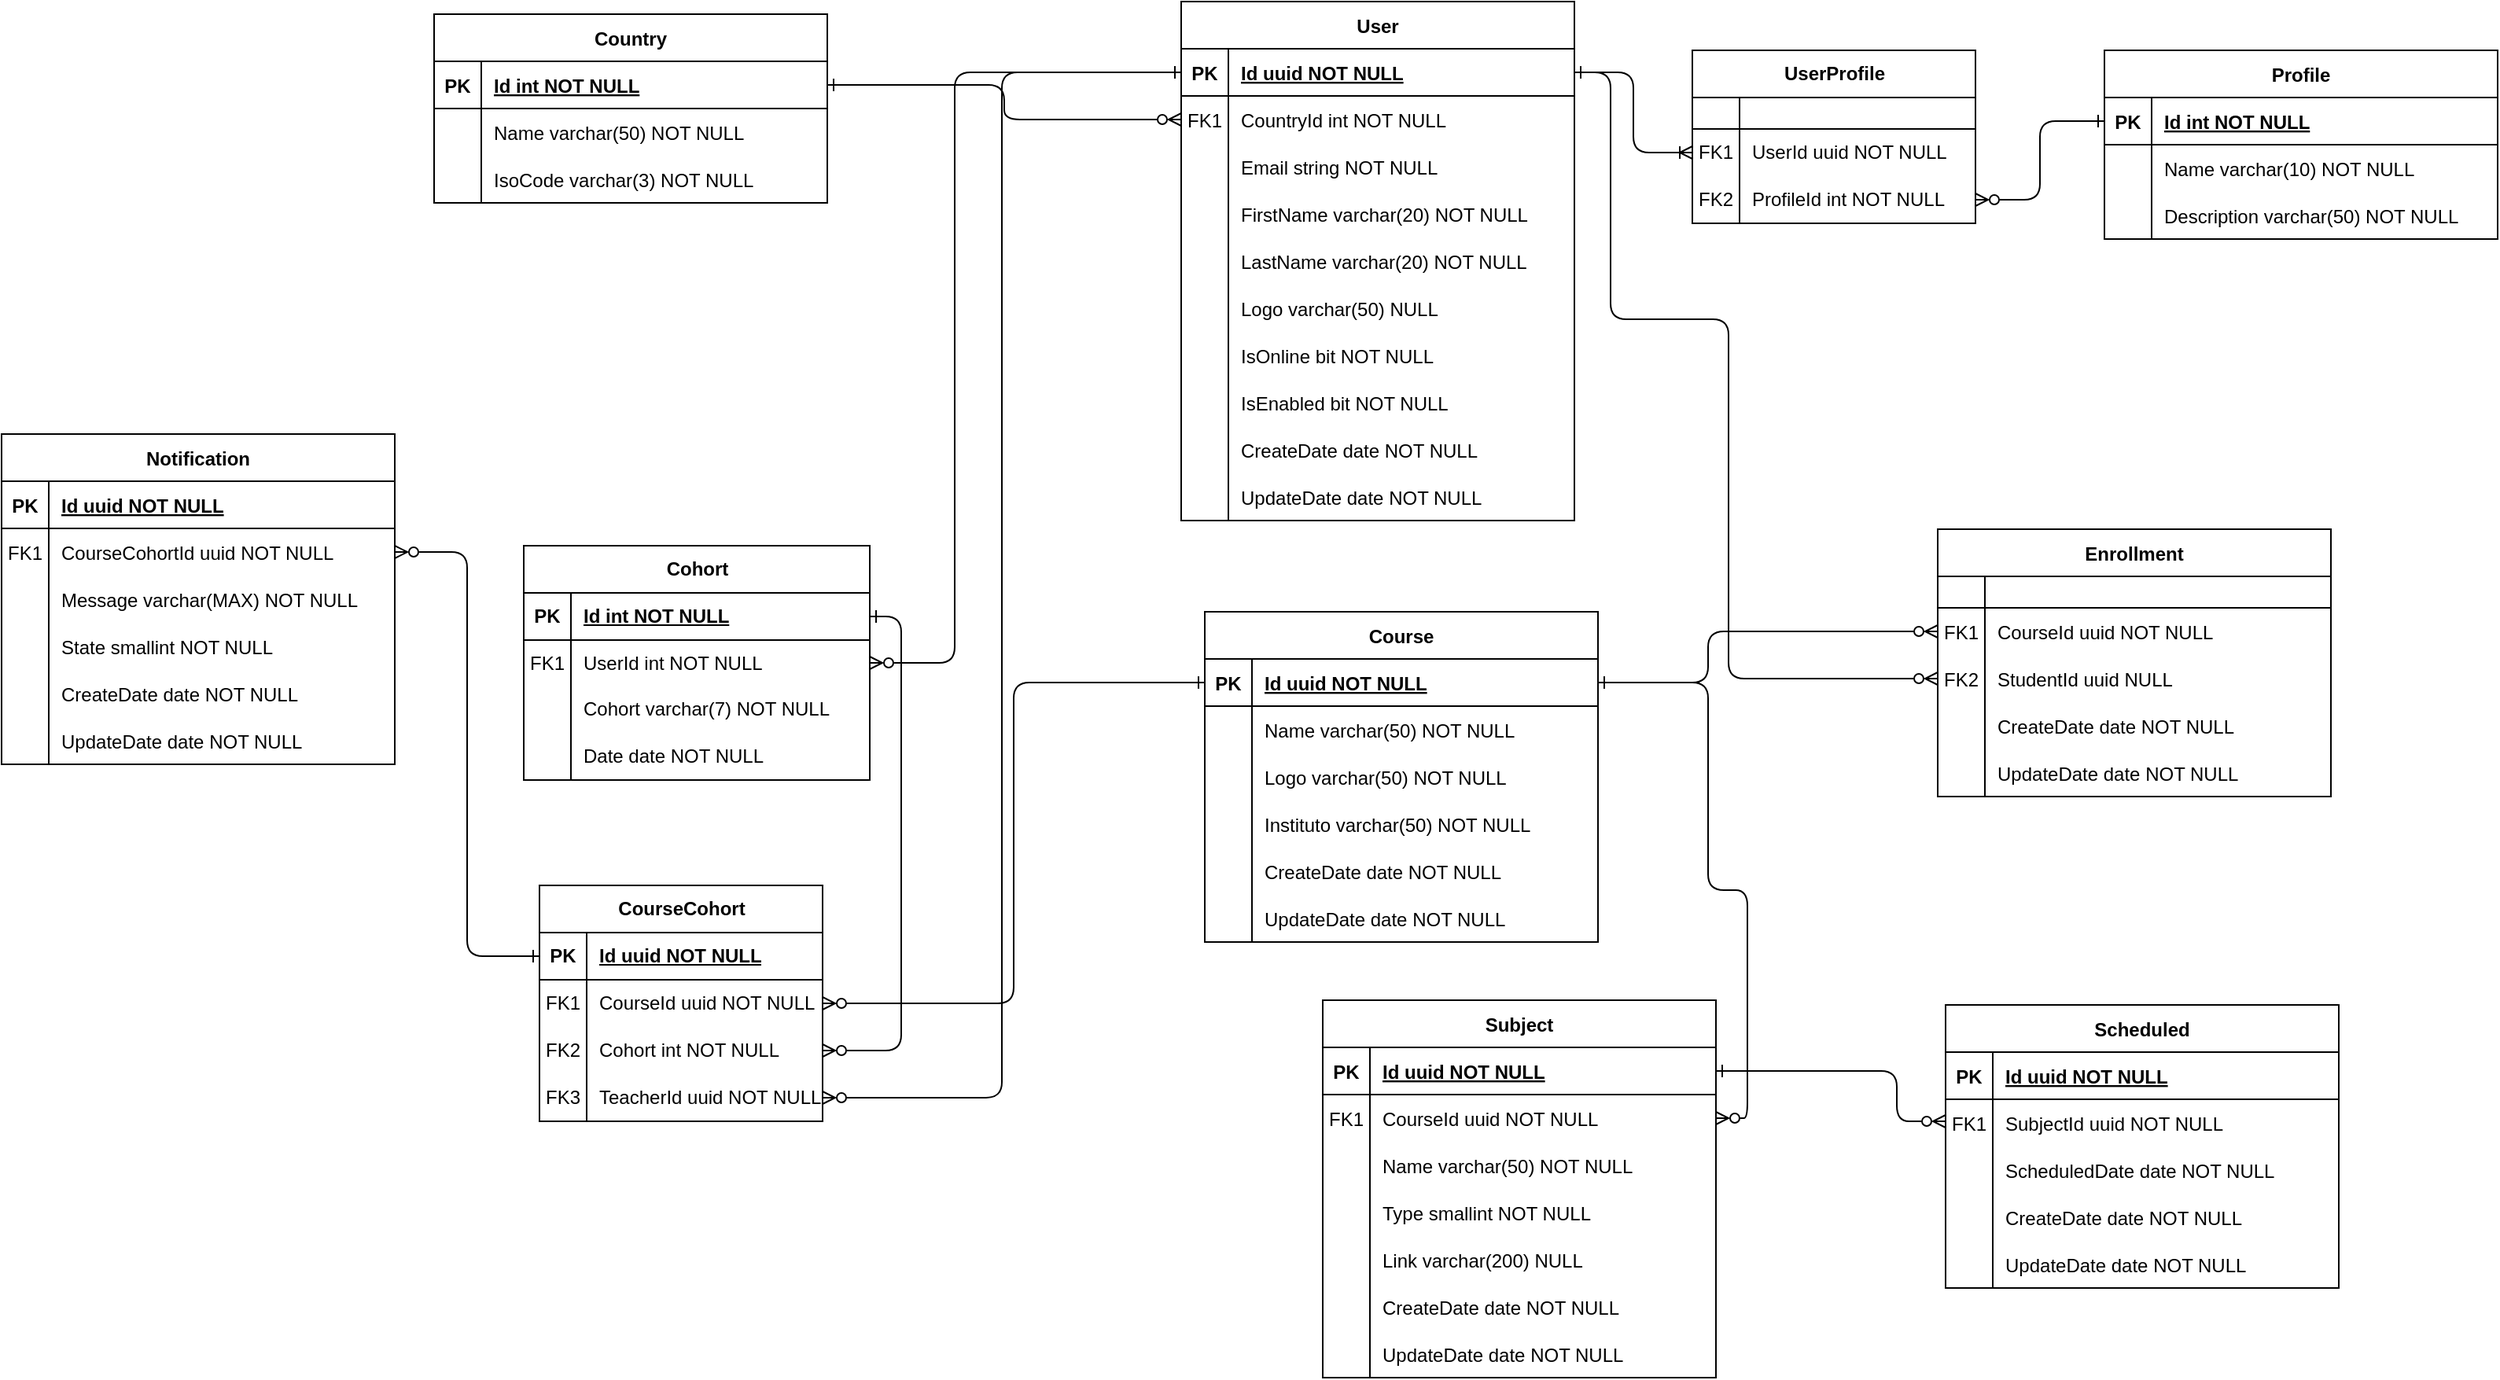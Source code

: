 <mxfile version="24.7.10">
  <diagram id="R2lEEEUBdFMjLlhIrx00" name="Page-1">
    <mxGraphModel dx="1678" dy="921" grid="0" gridSize="10" guides="1" tooltips="1" connect="1" arrows="1" fold="1" page="0" pageScale="1" pageWidth="850" pageHeight="1100" math="0" shadow="0" extFonts="Permanent Marker^https://fonts.googleapis.com/css?family=Permanent+Marker">
      <root>
        <mxCell id="0" />
        <mxCell id="1" parent="0" />
        <mxCell id="C-vyLk0tnHw3VtMMgP7b-13" value="User" style="shape=table;startSize=30;container=1;collapsible=1;childLayout=tableLayout;fixedRows=1;rowLines=0;fontStyle=1;align=center;resizeLast=1;rounded=0;" parent="1" vertex="1">
          <mxGeometry x="880" y="85" width="250" height="330" as="geometry" />
        </mxCell>
        <mxCell id="C-vyLk0tnHw3VtMMgP7b-14" value="" style="shape=partialRectangle;collapsible=0;dropTarget=0;pointerEvents=0;fillColor=none;points=[[0,0.5],[1,0.5]];portConstraint=eastwest;top=0;left=0;right=0;bottom=1;rounded=0;" parent="C-vyLk0tnHw3VtMMgP7b-13" vertex="1">
          <mxGeometry y="30" width="250" height="30" as="geometry" />
        </mxCell>
        <mxCell id="C-vyLk0tnHw3VtMMgP7b-15" value="PK" style="shape=partialRectangle;overflow=hidden;connectable=0;fillColor=none;top=0;left=0;bottom=0;right=0;fontStyle=1;rounded=0;" parent="C-vyLk0tnHw3VtMMgP7b-14" vertex="1">
          <mxGeometry width="30" height="30" as="geometry">
            <mxRectangle width="30" height="30" as="alternateBounds" />
          </mxGeometry>
        </mxCell>
        <mxCell id="C-vyLk0tnHw3VtMMgP7b-16" value="Id uuid NOT NULL " style="shape=partialRectangle;overflow=hidden;connectable=0;fillColor=none;top=0;left=0;bottom=0;right=0;align=left;spacingLeft=6;fontStyle=5;rounded=0;" parent="C-vyLk0tnHw3VtMMgP7b-14" vertex="1">
          <mxGeometry x="30" width="220" height="30" as="geometry">
            <mxRectangle width="220" height="30" as="alternateBounds" />
          </mxGeometry>
        </mxCell>
        <mxCell id="C-vyLk0tnHw3VtMMgP7b-17" value="" style="shape=partialRectangle;collapsible=0;dropTarget=0;pointerEvents=0;fillColor=none;points=[[0,0.5],[1,0.5]];portConstraint=eastwest;top=0;left=0;right=0;bottom=0;rounded=0;" parent="C-vyLk0tnHw3VtMMgP7b-13" vertex="1">
          <mxGeometry y="60" width="250" height="30" as="geometry" />
        </mxCell>
        <mxCell id="C-vyLk0tnHw3VtMMgP7b-18" value="FK1" style="shape=partialRectangle;overflow=hidden;connectable=0;fillColor=none;top=0;left=0;bottom=0;right=0;rounded=0;" parent="C-vyLk0tnHw3VtMMgP7b-17" vertex="1">
          <mxGeometry width="30" height="30" as="geometry">
            <mxRectangle width="30" height="30" as="alternateBounds" />
          </mxGeometry>
        </mxCell>
        <mxCell id="C-vyLk0tnHw3VtMMgP7b-19" value="CountryId int NOT NULL" style="shape=partialRectangle;overflow=hidden;connectable=0;fillColor=none;top=0;left=0;bottom=0;right=0;align=left;spacingLeft=6;rounded=0;" parent="C-vyLk0tnHw3VtMMgP7b-17" vertex="1">
          <mxGeometry x="30" width="220" height="30" as="geometry">
            <mxRectangle width="220" height="30" as="alternateBounds" />
          </mxGeometry>
        </mxCell>
        <mxCell id="aM0szodWMJn3dxRVM8G2-69" value="" style="shape=partialRectangle;collapsible=0;dropTarget=0;pointerEvents=0;fillColor=none;points=[[0,0.5],[1,0.5]];portConstraint=eastwest;top=0;left=0;right=0;bottom=0;rounded=0;" parent="C-vyLk0tnHw3VtMMgP7b-13" vertex="1">
          <mxGeometry y="90" width="250" height="30" as="geometry" />
        </mxCell>
        <mxCell id="aM0szodWMJn3dxRVM8G2-70" value="" style="shape=partialRectangle;overflow=hidden;connectable=0;fillColor=none;top=0;left=0;bottom=0;right=0;rounded=0;" parent="aM0szodWMJn3dxRVM8G2-69" vertex="1">
          <mxGeometry width="30" height="30" as="geometry">
            <mxRectangle width="30" height="30" as="alternateBounds" />
          </mxGeometry>
        </mxCell>
        <mxCell id="aM0szodWMJn3dxRVM8G2-71" value="Email string NOT NULL" style="shape=partialRectangle;overflow=hidden;connectable=0;fillColor=none;top=0;left=0;bottom=0;right=0;align=left;spacingLeft=6;rounded=0;" parent="aM0szodWMJn3dxRVM8G2-69" vertex="1">
          <mxGeometry x="30" width="220" height="30" as="geometry">
            <mxRectangle width="220" height="30" as="alternateBounds" />
          </mxGeometry>
        </mxCell>
        <mxCell id="aM0szodWMJn3dxRVM8G2-60" value="" style="shape=partialRectangle;collapsible=0;dropTarget=0;pointerEvents=0;fillColor=none;points=[[0,0.5],[1,0.5]];portConstraint=eastwest;top=0;left=0;right=0;bottom=0;rounded=0;" parent="C-vyLk0tnHw3VtMMgP7b-13" vertex="1">
          <mxGeometry y="120" width="250" height="30" as="geometry" />
        </mxCell>
        <mxCell id="aM0szodWMJn3dxRVM8G2-61" value="" style="shape=partialRectangle;overflow=hidden;connectable=0;fillColor=none;top=0;left=0;bottom=0;right=0;rounded=0;" parent="aM0szodWMJn3dxRVM8G2-60" vertex="1">
          <mxGeometry width="30" height="30" as="geometry">
            <mxRectangle width="30" height="30" as="alternateBounds" />
          </mxGeometry>
        </mxCell>
        <mxCell id="aM0szodWMJn3dxRVM8G2-62" value="FirstName varchar(20) NOT NULL" style="shape=partialRectangle;overflow=hidden;connectable=0;fillColor=none;top=0;left=0;bottom=0;right=0;align=left;spacingLeft=6;rounded=0;" parent="aM0szodWMJn3dxRVM8G2-60" vertex="1">
          <mxGeometry x="30" width="220" height="30" as="geometry">
            <mxRectangle width="220" height="30" as="alternateBounds" />
          </mxGeometry>
        </mxCell>
        <mxCell id="aM0szodWMJn3dxRVM8G2-63" value="" style="shape=partialRectangle;collapsible=0;dropTarget=0;pointerEvents=0;fillColor=none;points=[[0,0.5],[1,0.5]];portConstraint=eastwest;top=0;left=0;right=0;bottom=0;rounded=0;" parent="C-vyLk0tnHw3VtMMgP7b-13" vertex="1">
          <mxGeometry y="150" width="250" height="30" as="geometry" />
        </mxCell>
        <mxCell id="aM0szodWMJn3dxRVM8G2-64" value="" style="shape=partialRectangle;overflow=hidden;connectable=0;fillColor=none;top=0;left=0;bottom=0;right=0;rounded=0;" parent="aM0szodWMJn3dxRVM8G2-63" vertex="1">
          <mxGeometry width="30" height="30" as="geometry">
            <mxRectangle width="30" height="30" as="alternateBounds" />
          </mxGeometry>
        </mxCell>
        <mxCell id="aM0szodWMJn3dxRVM8G2-65" value="LastName varchar(20) NOT NULL" style="shape=partialRectangle;overflow=hidden;connectable=0;fillColor=none;top=0;left=0;bottom=0;right=0;align=left;spacingLeft=6;rounded=0;" parent="aM0szodWMJn3dxRVM8G2-63" vertex="1">
          <mxGeometry x="30" width="220" height="30" as="geometry">
            <mxRectangle width="220" height="30" as="alternateBounds" />
          </mxGeometry>
        </mxCell>
        <mxCell id="aM0szodWMJn3dxRVM8G2-66" value="" style="shape=partialRectangle;collapsible=0;dropTarget=0;pointerEvents=0;fillColor=none;points=[[0,0.5],[1,0.5]];portConstraint=eastwest;top=0;left=0;right=0;bottom=0;rounded=0;" parent="C-vyLk0tnHw3VtMMgP7b-13" vertex="1">
          <mxGeometry y="180" width="250" height="30" as="geometry" />
        </mxCell>
        <mxCell id="aM0szodWMJn3dxRVM8G2-67" value="" style="shape=partialRectangle;overflow=hidden;connectable=0;fillColor=none;top=0;left=0;bottom=0;right=0;rounded=0;" parent="aM0szodWMJn3dxRVM8G2-66" vertex="1">
          <mxGeometry width="30" height="30" as="geometry">
            <mxRectangle width="30" height="30" as="alternateBounds" />
          </mxGeometry>
        </mxCell>
        <mxCell id="aM0szodWMJn3dxRVM8G2-68" value="Logo varchar(50) NULL" style="shape=partialRectangle;overflow=hidden;connectable=0;fillColor=none;top=0;left=0;bottom=0;right=0;align=left;spacingLeft=6;rounded=0;" parent="aM0szodWMJn3dxRVM8G2-66" vertex="1">
          <mxGeometry x="30" width="220" height="30" as="geometry">
            <mxRectangle width="220" height="30" as="alternateBounds" />
          </mxGeometry>
        </mxCell>
        <mxCell id="aM0szodWMJn3dxRVM8G2-126" value="" style="shape=partialRectangle;collapsible=0;dropTarget=0;pointerEvents=0;fillColor=none;points=[[0,0.5],[1,0.5]];portConstraint=eastwest;top=0;left=0;right=0;bottom=0;rounded=0;" parent="C-vyLk0tnHw3VtMMgP7b-13" vertex="1">
          <mxGeometry y="210" width="250" height="30" as="geometry" />
        </mxCell>
        <mxCell id="aM0szodWMJn3dxRVM8G2-127" value="" style="shape=partialRectangle;overflow=hidden;connectable=0;fillColor=none;top=0;left=0;bottom=0;right=0;rounded=0;" parent="aM0szodWMJn3dxRVM8G2-126" vertex="1">
          <mxGeometry width="30" height="30" as="geometry">
            <mxRectangle width="30" height="30" as="alternateBounds" />
          </mxGeometry>
        </mxCell>
        <mxCell id="aM0szodWMJn3dxRVM8G2-128" value="IsOnline bit NOT NULL" style="shape=partialRectangle;overflow=hidden;connectable=0;fillColor=none;top=0;left=0;bottom=0;right=0;align=left;spacingLeft=6;rounded=0;" parent="aM0szodWMJn3dxRVM8G2-126" vertex="1">
          <mxGeometry x="30" width="220" height="30" as="geometry">
            <mxRectangle width="220" height="30" as="alternateBounds" />
          </mxGeometry>
        </mxCell>
        <mxCell id="j--QYoBw05LLZ_RqwTvi-1" value="" style="shape=partialRectangle;collapsible=0;dropTarget=0;pointerEvents=0;fillColor=none;points=[[0,0.5],[1,0.5]];portConstraint=eastwest;top=0;left=0;right=0;bottom=0;rounded=0;" parent="C-vyLk0tnHw3VtMMgP7b-13" vertex="1">
          <mxGeometry y="240" width="250" height="30" as="geometry" />
        </mxCell>
        <mxCell id="j--QYoBw05LLZ_RqwTvi-2" value="" style="shape=partialRectangle;overflow=hidden;connectable=0;fillColor=none;top=0;left=0;bottom=0;right=0;rounded=0;" parent="j--QYoBw05LLZ_RqwTvi-1" vertex="1">
          <mxGeometry width="30" height="30" as="geometry">
            <mxRectangle width="30" height="30" as="alternateBounds" />
          </mxGeometry>
        </mxCell>
        <mxCell id="j--QYoBw05LLZ_RqwTvi-3" value="IsEnabled bit NOT NULL" style="shape=partialRectangle;overflow=hidden;connectable=0;fillColor=none;top=0;left=0;bottom=0;right=0;align=left;spacingLeft=6;rounded=0;" parent="j--QYoBw05LLZ_RqwTvi-1" vertex="1">
          <mxGeometry x="30" width="220" height="30" as="geometry">
            <mxRectangle width="220" height="30" as="alternateBounds" />
          </mxGeometry>
        </mxCell>
        <mxCell id="InxL8Mk_9c7BqS-q-5gq-49" value="" style="shape=partialRectangle;collapsible=0;dropTarget=0;pointerEvents=0;fillColor=none;points=[[0,0.5],[1,0.5]];portConstraint=eastwest;top=0;left=0;right=0;bottom=0;rounded=0;" parent="C-vyLk0tnHw3VtMMgP7b-13" vertex="1">
          <mxGeometry y="270" width="250" height="30" as="geometry" />
        </mxCell>
        <mxCell id="InxL8Mk_9c7BqS-q-5gq-50" value="" style="shape=partialRectangle;overflow=hidden;connectable=0;fillColor=none;top=0;left=0;bottom=0;right=0;rounded=0;" parent="InxL8Mk_9c7BqS-q-5gq-49" vertex="1">
          <mxGeometry width="30" height="30" as="geometry">
            <mxRectangle width="30" height="30" as="alternateBounds" />
          </mxGeometry>
        </mxCell>
        <mxCell id="InxL8Mk_9c7BqS-q-5gq-51" value="CreateDate date NOT NULL" style="shape=partialRectangle;overflow=hidden;connectable=0;fillColor=none;top=0;left=0;bottom=0;right=0;align=left;spacingLeft=6;rounded=0;" parent="InxL8Mk_9c7BqS-q-5gq-49" vertex="1">
          <mxGeometry x="30" width="220" height="30" as="geometry">
            <mxRectangle width="220" height="30" as="alternateBounds" />
          </mxGeometry>
        </mxCell>
        <mxCell id="InxL8Mk_9c7BqS-q-5gq-52" value="" style="shape=partialRectangle;collapsible=0;dropTarget=0;pointerEvents=0;fillColor=none;points=[[0,0.5],[1,0.5]];portConstraint=eastwest;top=0;left=0;right=0;bottom=0;rounded=0;" parent="C-vyLk0tnHw3VtMMgP7b-13" vertex="1">
          <mxGeometry y="300" width="250" height="30" as="geometry" />
        </mxCell>
        <mxCell id="InxL8Mk_9c7BqS-q-5gq-53" value="" style="shape=partialRectangle;overflow=hidden;connectable=0;fillColor=none;top=0;left=0;bottom=0;right=0;rounded=0;" parent="InxL8Mk_9c7BqS-q-5gq-52" vertex="1">
          <mxGeometry width="30" height="30" as="geometry">
            <mxRectangle width="30" height="30" as="alternateBounds" />
          </mxGeometry>
        </mxCell>
        <mxCell id="InxL8Mk_9c7BqS-q-5gq-54" value="UpdateDate date NOT NULL" style="shape=partialRectangle;overflow=hidden;connectable=0;fillColor=none;top=0;left=0;bottom=0;right=0;align=left;spacingLeft=6;rounded=0;" parent="InxL8Mk_9c7BqS-q-5gq-52" vertex="1">
          <mxGeometry x="30" width="220" height="30" as="geometry">
            <mxRectangle width="220" height="30" as="alternateBounds" />
          </mxGeometry>
        </mxCell>
        <object label="Country" IsoCode="" id="C-vyLk0tnHw3VtMMgP7b-23">
          <mxCell style="shape=table;startSize=30;container=1;collapsible=1;childLayout=tableLayout;fixedRows=1;rowLines=0;fontStyle=1;align=center;resizeLast=1;rounded=0;" parent="1" vertex="1">
            <mxGeometry x="405" y="93" width="250" height="120" as="geometry" />
          </mxCell>
        </object>
        <mxCell id="C-vyLk0tnHw3VtMMgP7b-24" value="" style="shape=partialRectangle;collapsible=0;dropTarget=0;pointerEvents=0;fillColor=none;points=[[0,0.5],[1,0.5]];portConstraint=eastwest;top=0;left=0;right=0;bottom=1;rounded=0;" parent="C-vyLk0tnHw3VtMMgP7b-23" vertex="1">
          <mxGeometry y="30" width="250" height="30" as="geometry" />
        </mxCell>
        <mxCell id="C-vyLk0tnHw3VtMMgP7b-25" value="PK" style="shape=partialRectangle;overflow=hidden;connectable=0;fillColor=none;top=0;left=0;bottom=0;right=0;fontStyle=1;rounded=0;" parent="C-vyLk0tnHw3VtMMgP7b-24" vertex="1">
          <mxGeometry width="30" height="30" as="geometry">
            <mxRectangle width="30" height="30" as="alternateBounds" />
          </mxGeometry>
        </mxCell>
        <mxCell id="C-vyLk0tnHw3VtMMgP7b-26" value="Id int NOT NULL " style="shape=partialRectangle;overflow=hidden;connectable=0;fillColor=none;top=0;left=0;bottom=0;right=0;align=left;spacingLeft=6;fontStyle=5;rounded=0;" parent="C-vyLk0tnHw3VtMMgP7b-24" vertex="1">
          <mxGeometry x="30" width="220" height="30" as="geometry">
            <mxRectangle width="220" height="30" as="alternateBounds" />
          </mxGeometry>
        </mxCell>
        <mxCell id="C-vyLk0tnHw3VtMMgP7b-27" value="" style="shape=partialRectangle;collapsible=0;dropTarget=0;pointerEvents=0;fillColor=none;points=[[0,0.5],[1,0.5]];portConstraint=eastwest;top=0;left=0;right=0;bottom=0;rounded=0;" parent="C-vyLk0tnHw3VtMMgP7b-23" vertex="1">
          <mxGeometry y="60" width="250" height="30" as="geometry" />
        </mxCell>
        <mxCell id="C-vyLk0tnHw3VtMMgP7b-28" value="" style="shape=partialRectangle;overflow=hidden;connectable=0;fillColor=none;top=0;left=0;bottom=0;right=0;rounded=0;" parent="C-vyLk0tnHw3VtMMgP7b-27" vertex="1">
          <mxGeometry width="30" height="30" as="geometry">
            <mxRectangle width="30" height="30" as="alternateBounds" />
          </mxGeometry>
        </mxCell>
        <mxCell id="C-vyLk0tnHw3VtMMgP7b-29" value="Name varchar(50) NOT NULL" style="shape=partialRectangle;overflow=hidden;connectable=0;fillColor=none;top=0;left=0;bottom=0;right=0;align=left;spacingLeft=6;rounded=0;" parent="C-vyLk0tnHw3VtMMgP7b-27" vertex="1">
          <mxGeometry x="30" width="220" height="30" as="geometry">
            <mxRectangle width="220" height="30" as="alternateBounds" />
          </mxGeometry>
        </mxCell>
        <mxCell id="aM0szodWMJn3dxRVM8G2-38" value="" style="shape=partialRectangle;collapsible=0;dropTarget=0;pointerEvents=0;fillColor=none;points=[[0,0.5],[1,0.5]];portConstraint=eastwest;top=0;left=0;right=0;bottom=0;rounded=0;" parent="C-vyLk0tnHw3VtMMgP7b-23" vertex="1">
          <mxGeometry y="90" width="250" height="30" as="geometry" />
        </mxCell>
        <mxCell id="aM0szodWMJn3dxRVM8G2-39" value="" style="shape=partialRectangle;overflow=hidden;connectable=0;fillColor=none;top=0;left=0;bottom=0;right=0;rounded=0;" parent="aM0szodWMJn3dxRVM8G2-38" vertex="1">
          <mxGeometry width="30" height="30" as="geometry">
            <mxRectangle width="30" height="30" as="alternateBounds" />
          </mxGeometry>
        </mxCell>
        <mxCell id="aM0szodWMJn3dxRVM8G2-40" value="IsoCode varchar(3) NOT NULL" style="shape=partialRectangle;overflow=hidden;connectable=0;fillColor=none;top=0;left=0;bottom=0;right=0;align=left;spacingLeft=6;rounded=0;" parent="aM0szodWMJn3dxRVM8G2-38" vertex="1">
          <mxGeometry x="30" width="220" height="30" as="geometry">
            <mxRectangle width="220" height="30" as="alternateBounds" />
          </mxGeometry>
        </mxCell>
        <mxCell id="9pOtFBYmM_y8WZyT-Tlp-22" value="Enrollment" style="shape=table;startSize=30;container=1;collapsible=1;childLayout=tableLayout;fixedRows=1;rowLines=0;fontStyle=1;align=center;resizeLast=1;rounded=0;" parent="1" vertex="1">
          <mxGeometry x="1361" y="420.5" width="250" height="170" as="geometry" />
        </mxCell>
        <mxCell id="9pOtFBYmM_y8WZyT-Tlp-23" value="" style="shape=partialRectangle;collapsible=0;dropTarget=0;pointerEvents=0;fillColor=none;points=[[0,0.5],[1,0.5]];portConstraint=eastwest;top=0;left=0;right=0;bottom=1;rounded=0;" parent="9pOtFBYmM_y8WZyT-Tlp-22" vertex="1">
          <mxGeometry y="30" width="250" height="20" as="geometry" />
        </mxCell>
        <mxCell id="9pOtFBYmM_y8WZyT-Tlp-24" value="" style="shape=partialRectangle;overflow=hidden;connectable=0;fillColor=none;top=0;left=0;bottom=0;right=0;fontStyle=1;rounded=0;" parent="9pOtFBYmM_y8WZyT-Tlp-23" vertex="1">
          <mxGeometry width="30" height="20" as="geometry">
            <mxRectangle width="30" height="20" as="alternateBounds" />
          </mxGeometry>
        </mxCell>
        <mxCell id="9pOtFBYmM_y8WZyT-Tlp-25" value="" style="shape=partialRectangle;overflow=hidden;connectable=0;fillColor=none;top=0;left=0;bottom=0;right=0;align=left;spacingLeft=6;fontStyle=5;rounded=0;" parent="9pOtFBYmM_y8WZyT-Tlp-23" vertex="1">
          <mxGeometry x="30" width="220" height="20" as="geometry">
            <mxRectangle width="220" height="20" as="alternateBounds" />
          </mxGeometry>
        </mxCell>
        <mxCell id="9pOtFBYmM_y8WZyT-Tlp-26" value="" style="shape=partialRectangle;collapsible=0;dropTarget=0;pointerEvents=0;fillColor=none;points=[[0,0.5],[1,0.5]];portConstraint=eastwest;top=0;left=0;right=0;bottom=0;rounded=0;" parent="9pOtFBYmM_y8WZyT-Tlp-22" vertex="1">
          <mxGeometry y="50" width="250" height="30" as="geometry" />
        </mxCell>
        <mxCell id="9pOtFBYmM_y8WZyT-Tlp-27" value="FK1" style="shape=partialRectangle;overflow=hidden;connectable=0;fillColor=none;top=0;left=0;bottom=0;right=0;rounded=0;" parent="9pOtFBYmM_y8WZyT-Tlp-26" vertex="1">
          <mxGeometry width="30" height="30" as="geometry">
            <mxRectangle width="30" height="30" as="alternateBounds" />
          </mxGeometry>
        </mxCell>
        <mxCell id="9pOtFBYmM_y8WZyT-Tlp-28" value="CourseId uuid NOT NULL" style="shape=partialRectangle;overflow=hidden;connectable=0;fillColor=none;top=0;left=0;bottom=0;right=0;align=left;spacingLeft=6;rounded=0;" parent="9pOtFBYmM_y8WZyT-Tlp-26" vertex="1">
          <mxGeometry x="30" width="220" height="30" as="geometry">
            <mxRectangle width="220" height="30" as="alternateBounds" />
          </mxGeometry>
        </mxCell>
        <mxCell id="9pOtFBYmM_y8WZyT-Tlp-29" value="" style="shape=partialRectangle;collapsible=0;dropTarget=0;pointerEvents=0;fillColor=none;points=[[0,0.5],[1,0.5]];portConstraint=eastwest;top=0;left=0;right=0;bottom=0;rounded=0;" parent="9pOtFBYmM_y8WZyT-Tlp-22" vertex="1">
          <mxGeometry y="80" width="250" height="30" as="geometry" />
        </mxCell>
        <mxCell id="9pOtFBYmM_y8WZyT-Tlp-30" value="FK2" style="shape=partialRectangle;overflow=hidden;connectable=0;fillColor=none;top=0;left=0;bottom=0;right=0;rounded=0;" parent="9pOtFBYmM_y8WZyT-Tlp-29" vertex="1">
          <mxGeometry width="30" height="30" as="geometry">
            <mxRectangle width="30" height="30" as="alternateBounds" />
          </mxGeometry>
        </mxCell>
        <mxCell id="9pOtFBYmM_y8WZyT-Tlp-31" value="StudentId uuid NULL" style="shape=partialRectangle;overflow=hidden;connectable=0;fillColor=none;top=0;left=0;bottom=0;right=0;align=left;spacingLeft=6;rounded=0;" parent="9pOtFBYmM_y8WZyT-Tlp-29" vertex="1">
          <mxGeometry x="30" width="220" height="30" as="geometry">
            <mxRectangle width="220" height="30" as="alternateBounds" />
          </mxGeometry>
        </mxCell>
        <mxCell id="InxL8Mk_9c7BqS-q-5gq-38" value="" style="shape=partialRectangle;collapsible=0;dropTarget=0;pointerEvents=0;fillColor=none;points=[[0,0.5],[1,0.5]];portConstraint=eastwest;top=0;left=0;right=0;bottom=0;rounded=0;" parent="9pOtFBYmM_y8WZyT-Tlp-22" vertex="1">
          <mxGeometry y="110" width="250" height="30" as="geometry" />
        </mxCell>
        <mxCell id="InxL8Mk_9c7BqS-q-5gq-39" value="" style="shape=partialRectangle;overflow=hidden;connectable=0;fillColor=none;top=0;left=0;bottom=0;right=0;rounded=0;" parent="InxL8Mk_9c7BqS-q-5gq-38" vertex="1">
          <mxGeometry width="30" height="30" as="geometry">
            <mxRectangle width="30" height="30" as="alternateBounds" />
          </mxGeometry>
        </mxCell>
        <mxCell id="InxL8Mk_9c7BqS-q-5gq-40" value="CreateDate date NOT NULL" style="shape=partialRectangle;overflow=hidden;connectable=0;fillColor=none;top=0;left=0;bottom=0;right=0;align=left;spacingLeft=6;rounded=0;" parent="InxL8Mk_9c7BqS-q-5gq-38" vertex="1">
          <mxGeometry x="30" width="220" height="30" as="geometry">
            <mxRectangle width="220" height="30" as="alternateBounds" />
          </mxGeometry>
        </mxCell>
        <mxCell id="InxL8Mk_9c7BqS-q-5gq-41" value="" style="shape=partialRectangle;collapsible=0;dropTarget=0;pointerEvents=0;fillColor=none;points=[[0,0.5],[1,0.5]];portConstraint=eastwest;top=0;left=0;right=0;bottom=0;rounded=0;" parent="9pOtFBYmM_y8WZyT-Tlp-22" vertex="1">
          <mxGeometry y="140" width="250" height="30" as="geometry" />
        </mxCell>
        <mxCell id="InxL8Mk_9c7BqS-q-5gq-42" value="" style="shape=partialRectangle;overflow=hidden;connectable=0;fillColor=none;top=0;left=0;bottom=0;right=0;rounded=0;" parent="InxL8Mk_9c7BqS-q-5gq-41" vertex="1">
          <mxGeometry width="30" height="30" as="geometry">
            <mxRectangle width="30" height="30" as="alternateBounds" />
          </mxGeometry>
        </mxCell>
        <mxCell id="InxL8Mk_9c7BqS-q-5gq-43" value="UpdateDate date NOT NULL" style="shape=partialRectangle;overflow=hidden;connectable=0;fillColor=none;top=0;left=0;bottom=0;right=0;align=left;spacingLeft=6;rounded=0;" parent="InxL8Mk_9c7BqS-q-5gq-41" vertex="1">
          <mxGeometry x="30" width="220" height="30" as="geometry">
            <mxRectangle width="220" height="30" as="alternateBounds" />
          </mxGeometry>
        </mxCell>
        <mxCell id="9pOtFBYmM_y8WZyT-Tlp-32" value="Subject" style="shape=table;startSize=30;container=1;collapsible=1;childLayout=tableLayout;fixedRows=1;rowLines=0;fontStyle=1;align=center;resizeLast=1;rounded=0;" parent="1" vertex="1">
          <mxGeometry x="970" y="720" width="250" height="240" as="geometry" />
        </mxCell>
        <mxCell id="9pOtFBYmM_y8WZyT-Tlp-33" value="" style="shape=partialRectangle;collapsible=0;dropTarget=0;pointerEvents=0;fillColor=none;points=[[0,0.5],[1,0.5]];portConstraint=eastwest;top=0;left=0;right=0;bottom=1;rounded=0;" parent="9pOtFBYmM_y8WZyT-Tlp-32" vertex="1">
          <mxGeometry y="30" width="250" height="30" as="geometry" />
        </mxCell>
        <mxCell id="9pOtFBYmM_y8WZyT-Tlp-34" value="PK" style="shape=partialRectangle;overflow=hidden;connectable=0;fillColor=none;top=0;left=0;bottom=0;right=0;fontStyle=1;rounded=0;" parent="9pOtFBYmM_y8WZyT-Tlp-33" vertex="1">
          <mxGeometry width="30" height="30" as="geometry">
            <mxRectangle width="30" height="30" as="alternateBounds" />
          </mxGeometry>
        </mxCell>
        <mxCell id="9pOtFBYmM_y8WZyT-Tlp-35" value="Id uuid NOT NULL " style="shape=partialRectangle;overflow=hidden;connectable=0;fillColor=none;top=0;left=0;bottom=0;right=0;align=left;spacingLeft=6;fontStyle=5;rounded=0;" parent="9pOtFBYmM_y8WZyT-Tlp-33" vertex="1">
          <mxGeometry x="30" width="220" height="30" as="geometry">
            <mxRectangle width="220" height="30" as="alternateBounds" />
          </mxGeometry>
        </mxCell>
        <mxCell id="9pOtFBYmM_y8WZyT-Tlp-36" value="" style="shape=partialRectangle;collapsible=0;dropTarget=0;pointerEvents=0;fillColor=none;points=[[0,0.5],[1,0.5]];portConstraint=eastwest;top=0;left=0;right=0;bottom=0;rounded=0;" parent="9pOtFBYmM_y8WZyT-Tlp-32" vertex="1">
          <mxGeometry y="60" width="250" height="30" as="geometry" />
        </mxCell>
        <mxCell id="9pOtFBYmM_y8WZyT-Tlp-37" value="FK1" style="shape=partialRectangle;overflow=hidden;connectable=0;fillColor=none;top=0;left=0;bottom=0;right=0;rounded=0;" parent="9pOtFBYmM_y8WZyT-Tlp-36" vertex="1">
          <mxGeometry width="30" height="30" as="geometry">
            <mxRectangle width="30" height="30" as="alternateBounds" />
          </mxGeometry>
        </mxCell>
        <mxCell id="9pOtFBYmM_y8WZyT-Tlp-38" value="CourseId uuid NOT NULL" style="shape=partialRectangle;overflow=hidden;connectable=0;fillColor=none;top=0;left=0;bottom=0;right=0;align=left;spacingLeft=6;rounded=0;" parent="9pOtFBYmM_y8WZyT-Tlp-36" vertex="1">
          <mxGeometry x="30" width="220" height="30" as="geometry">
            <mxRectangle width="220" height="30" as="alternateBounds" />
          </mxGeometry>
        </mxCell>
        <mxCell id="9pOtFBYmM_y8WZyT-Tlp-39" value="" style="shape=partialRectangle;collapsible=0;dropTarget=0;pointerEvents=0;fillColor=none;points=[[0,0.5],[1,0.5]];portConstraint=eastwest;top=0;left=0;right=0;bottom=0;rounded=0;" parent="9pOtFBYmM_y8WZyT-Tlp-32" vertex="1">
          <mxGeometry y="90" width="250" height="30" as="geometry" />
        </mxCell>
        <mxCell id="9pOtFBYmM_y8WZyT-Tlp-40" value="" style="shape=partialRectangle;overflow=hidden;connectable=0;fillColor=none;top=0;left=0;bottom=0;right=0;rounded=0;" parent="9pOtFBYmM_y8WZyT-Tlp-39" vertex="1">
          <mxGeometry width="30" height="30" as="geometry">
            <mxRectangle width="30" height="30" as="alternateBounds" />
          </mxGeometry>
        </mxCell>
        <mxCell id="9pOtFBYmM_y8WZyT-Tlp-41" value="Name varchar(50) NOT NULL" style="shape=partialRectangle;overflow=hidden;connectable=0;fillColor=none;top=0;left=0;bottom=0;right=0;align=left;spacingLeft=6;rounded=0;" parent="9pOtFBYmM_y8WZyT-Tlp-39" vertex="1">
          <mxGeometry x="30" width="220" height="30" as="geometry">
            <mxRectangle width="220" height="30" as="alternateBounds" />
          </mxGeometry>
        </mxCell>
        <mxCell id="j--QYoBw05LLZ_RqwTvi-4" value="" style="shape=partialRectangle;collapsible=0;dropTarget=0;pointerEvents=0;fillColor=none;points=[[0,0.5],[1,0.5]];portConstraint=eastwest;top=0;left=0;right=0;bottom=0;rounded=0;" parent="9pOtFBYmM_y8WZyT-Tlp-32" vertex="1">
          <mxGeometry y="120" width="250" height="30" as="geometry" />
        </mxCell>
        <mxCell id="j--QYoBw05LLZ_RqwTvi-5" value="" style="shape=partialRectangle;overflow=hidden;connectable=0;fillColor=none;top=0;left=0;bottom=0;right=0;rounded=0;" parent="j--QYoBw05LLZ_RqwTvi-4" vertex="1">
          <mxGeometry width="30" height="30" as="geometry">
            <mxRectangle width="30" height="30" as="alternateBounds" />
          </mxGeometry>
        </mxCell>
        <mxCell id="j--QYoBw05LLZ_RqwTvi-6" value="Type smallint NOT NULL" style="shape=partialRectangle;overflow=hidden;connectable=0;fillColor=none;top=0;left=0;bottom=0;right=0;align=left;spacingLeft=6;rounded=0;" parent="j--QYoBw05LLZ_RqwTvi-4" vertex="1">
          <mxGeometry x="30" width="220" height="30" as="geometry">
            <mxRectangle width="220" height="30" as="alternateBounds" />
          </mxGeometry>
        </mxCell>
        <mxCell id="aM0szodWMJn3dxRVM8G2-123" value="" style="shape=partialRectangle;collapsible=0;dropTarget=0;pointerEvents=0;fillColor=none;points=[[0,0.5],[1,0.5]];portConstraint=eastwest;top=0;left=0;right=0;bottom=0;rounded=0;" parent="9pOtFBYmM_y8WZyT-Tlp-32" vertex="1">
          <mxGeometry y="150" width="250" height="30" as="geometry" />
        </mxCell>
        <mxCell id="aM0szodWMJn3dxRVM8G2-124" value="" style="shape=partialRectangle;overflow=hidden;connectable=0;fillColor=none;top=0;left=0;bottom=0;right=0;rounded=0;" parent="aM0szodWMJn3dxRVM8G2-123" vertex="1">
          <mxGeometry width="30" height="30" as="geometry">
            <mxRectangle width="30" height="30" as="alternateBounds" />
          </mxGeometry>
        </mxCell>
        <mxCell id="aM0szodWMJn3dxRVM8G2-125" value="Link varchar(200) NULL" style="shape=partialRectangle;overflow=hidden;connectable=0;fillColor=none;top=0;left=0;bottom=0;right=0;align=left;spacingLeft=6;rounded=0;" parent="aM0szodWMJn3dxRVM8G2-123" vertex="1">
          <mxGeometry x="30" width="220" height="30" as="geometry">
            <mxRectangle width="220" height="30" as="alternateBounds" />
          </mxGeometry>
        </mxCell>
        <mxCell id="InxL8Mk_9c7BqS-q-5gq-10" value="" style="shape=partialRectangle;collapsible=0;dropTarget=0;pointerEvents=0;fillColor=none;points=[[0,0.5],[1,0.5]];portConstraint=eastwest;top=0;left=0;right=0;bottom=0;rounded=0;" parent="9pOtFBYmM_y8WZyT-Tlp-32" vertex="1">
          <mxGeometry y="180" width="250" height="30" as="geometry" />
        </mxCell>
        <mxCell id="InxL8Mk_9c7BqS-q-5gq-11" value="" style="shape=partialRectangle;overflow=hidden;connectable=0;fillColor=none;top=0;left=0;bottom=0;right=0;rounded=0;" parent="InxL8Mk_9c7BqS-q-5gq-10" vertex="1">
          <mxGeometry width="30" height="30" as="geometry">
            <mxRectangle width="30" height="30" as="alternateBounds" />
          </mxGeometry>
        </mxCell>
        <mxCell id="InxL8Mk_9c7BqS-q-5gq-12" value="CreateDate date NOT NULL" style="shape=partialRectangle;overflow=hidden;connectable=0;fillColor=none;top=0;left=0;bottom=0;right=0;align=left;spacingLeft=6;rounded=0;" parent="InxL8Mk_9c7BqS-q-5gq-10" vertex="1">
          <mxGeometry x="30" width="220" height="30" as="geometry">
            <mxRectangle width="220" height="30" as="alternateBounds" />
          </mxGeometry>
        </mxCell>
        <mxCell id="InxL8Mk_9c7BqS-q-5gq-13" value="" style="shape=partialRectangle;collapsible=0;dropTarget=0;pointerEvents=0;fillColor=none;points=[[0,0.5],[1,0.5]];portConstraint=eastwest;top=0;left=0;right=0;bottom=0;rounded=0;" parent="9pOtFBYmM_y8WZyT-Tlp-32" vertex="1">
          <mxGeometry y="210" width="250" height="30" as="geometry" />
        </mxCell>
        <mxCell id="InxL8Mk_9c7BqS-q-5gq-14" value="" style="shape=partialRectangle;overflow=hidden;connectable=0;fillColor=none;top=0;left=0;bottom=0;right=0;rounded=0;" parent="InxL8Mk_9c7BqS-q-5gq-13" vertex="1">
          <mxGeometry width="30" height="30" as="geometry">
            <mxRectangle width="30" height="30" as="alternateBounds" />
          </mxGeometry>
        </mxCell>
        <mxCell id="InxL8Mk_9c7BqS-q-5gq-15" value="UpdateDate date NOT NULL" style="shape=partialRectangle;overflow=hidden;connectable=0;fillColor=none;top=0;left=0;bottom=0;right=0;align=left;spacingLeft=6;rounded=0;" parent="InxL8Mk_9c7BqS-q-5gq-13" vertex="1">
          <mxGeometry x="30" width="220" height="30" as="geometry">
            <mxRectangle width="220" height="30" as="alternateBounds" />
          </mxGeometry>
        </mxCell>
        <mxCell id="9pOtFBYmM_y8WZyT-Tlp-42" value="Scheduled" style="shape=table;startSize=30;container=1;collapsible=1;childLayout=tableLayout;fixedRows=1;rowLines=0;fontStyle=1;align=center;resizeLast=1;rounded=0;" parent="1" vertex="1">
          <mxGeometry x="1366" y="723" width="250" height="180" as="geometry" />
        </mxCell>
        <mxCell id="9pOtFBYmM_y8WZyT-Tlp-43" value="" style="shape=partialRectangle;collapsible=0;dropTarget=0;pointerEvents=0;fillColor=none;points=[[0,0.5],[1,0.5]];portConstraint=eastwest;top=0;left=0;right=0;bottom=1;rounded=0;" parent="9pOtFBYmM_y8WZyT-Tlp-42" vertex="1">
          <mxGeometry y="30" width="250" height="30" as="geometry" />
        </mxCell>
        <mxCell id="9pOtFBYmM_y8WZyT-Tlp-44" value="PK" style="shape=partialRectangle;overflow=hidden;connectable=0;fillColor=none;top=0;left=0;bottom=0;right=0;fontStyle=1;rounded=0;" parent="9pOtFBYmM_y8WZyT-Tlp-43" vertex="1">
          <mxGeometry width="30" height="30" as="geometry">
            <mxRectangle width="30" height="30" as="alternateBounds" />
          </mxGeometry>
        </mxCell>
        <mxCell id="9pOtFBYmM_y8WZyT-Tlp-45" value="Id uuid NOT NULL " style="shape=partialRectangle;overflow=hidden;connectable=0;fillColor=none;top=0;left=0;bottom=0;right=0;align=left;spacingLeft=6;fontStyle=5;rounded=0;" parent="9pOtFBYmM_y8WZyT-Tlp-43" vertex="1">
          <mxGeometry x="30" width="220" height="30" as="geometry">
            <mxRectangle width="220" height="30" as="alternateBounds" />
          </mxGeometry>
        </mxCell>
        <mxCell id="9pOtFBYmM_y8WZyT-Tlp-46" value="" style="shape=partialRectangle;collapsible=0;dropTarget=0;pointerEvents=0;fillColor=none;points=[[0,0.5],[1,0.5]];portConstraint=eastwest;top=0;left=0;right=0;bottom=0;rounded=0;" parent="9pOtFBYmM_y8WZyT-Tlp-42" vertex="1">
          <mxGeometry y="60" width="250" height="30" as="geometry" />
        </mxCell>
        <mxCell id="9pOtFBYmM_y8WZyT-Tlp-47" value="FK1" style="shape=partialRectangle;overflow=hidden;connectable=0;fillColor=none;top=0;left=0;bottom=0;right=0;rounded=0;" parent="9pOtFBYmM_y8WZyT-Tlp-46" vertex="1">
          <mxGeometry width="30" height="30" as="geometry">
            <mxRectangle width="30" height="30" as="alternateBounds" />
          </mxGeometry>
        </mxCell>
        <mxCell id="9pOtFBYmM_y8WZyT-Tlp-48" value="SubjectId uuid NOT NULL" style="shape=partialRectangle;overflow=hidden;connectable=0;fillColor=none;top=0;left=0;bottom=0;right=0;align=left;spacingLeft=6;rounded=0;" parent="9pOtFBYmM_y8WZyT-Tlp-46" vertex="1">
          <mxGeometry x="30" width="220" height="30" as="geometry">
            <mxRectangle width="220" height="30" as="alternateBounds" />
          </mxGeometry>
        </mxCell>
        <mxCell id="9pOtFBYmM_y8WZyT-Tlp-49" value="" style="shape=partialRectangle;collapsible=0;dropTarget=0;pointerEvents=0;fillColor=none;points=[[0,0.5],[1,0.5]];portConstraint=eastwest;top=0;left=0;right=0;bottom=0;rounded=0;" parent="9pOtFBYmM_y8WZyT-Tlp-42" vertex="1">
          <mxGeometry y="90" width="250" height="30" as="geometry" />
        </mxCell>
        <mxCell id="9pOtFBYmM_y8WZyT-Tlp-50" value="" style="shape=partialRectangle;overflow=hidden;connectable=0;fillColor=none;top=0;left=0;bottom=0;right=0;rounded=0;" parent="9pOtFBYmM_y8WZyT-Tlp-49" vertex="1">
          <mxGeometry width="30" height="30" as="geometry">
            <mxRectangle width="30" height="30" as="alternateBounds" />
          </mxGeometry>
        </mxCell>
        <mxCell id="9pOtFBYmM_y8WZyT-Tlp-51" value="ScheduledDate date NOT NULL" style="shape=partialRectangle;overflow=hidden;connectable=0;fillColor=none;top=0;left=0;bottom=0;right=0;align=left;spacingLeft=6;rounded=0;" parent="9pOtFBYmM_y8WZyT-Tlp-49" vertex="1">
          <mxGeometry x="30" width="220" height="30" as="geometry">
            <mxRectangle width="220" height="30" as="alternateBounds" />
          </mxGeometry>
        </mxCell>
        <mxCell id="InxL8Mk_9c7BqS-q-5gq-4" value="" style="shape=partialRectangle;collapsible=0;dropTarget=0;pointerEvents=0;fillColor=none;points=[[0,0.5],[1,0.5]];portConstraint=eastwest;top=0;left=0;right=0;bottom=0;rounded=0;" parent="9pOtFBYmM_y8WZyT-Tlp-42" vertex="1">
          <mxGeometry y="120" width="250" height="30" as="geometry" />
        </mxCell>
        <mxCell id="InxL8Mk_9c7BqS-q-5gq-5" value="" style="shape=partialRectangle;overflow=hidden;connectable=0;fillColor=none;top=0;left=0;bottom=0;right=0;rounded=0;" parent="InxL8Mk_9c7BqS-q-5gq-4" vertex="1">
          <mxGeometry width="30" height="30" as="geometry">
            <mxRectangle width="30" height="30" as="alternateBounds" />
          </mxGeometry>
        </mxCell>
        <mxCell id="InxL8Mk_9c7BqS-q-5gq-6" value="CreateDate date NOT NULL" style="shape=partialRectangle;overflow=hidden;connectable=0;fillColor=none;top=0;left=0;bottom=0;right=0;align=left;spacingLeft=6;rounded=0;" parent="InxL8Mk_9c7BqS-q-5gq-4" vertex="1">
          <mxGeometry x="30" width="220" height="30" as="geometry">
            <mxRectangle width="220" height="30" as="alternateBounds" />
          </mxGeometry>
        </mxCell>
        <mxCell id="InxL8Mk_9c7BqS-q-5gq-7" value="" style="shape=partialRectangle;collapsible=0;dropTarget=0;pointerEvents=0;fillColor=none;points=[[0,0.5],[1,0.5]];portConstraint=eastwest;top=0;left=0;right=0;bottom=0;rounded=0;" parent="9pOtFBYmM_y8WZyT-Tlp-42" vertex="1">
          <mxGeometry y="150" width="250" height="30" as="geometry" />
        </mxCell>
        <mxCell id="InxL8Mk_9c7BqS-q-5gq-8" value="" style="shape=partialRectangle;overflow=hidden;connectable=0;fillColor=none;top=0;left=0;bottom=0;right=0;rounded=0;" parent="InxL8Mk_9c7BqS-q-5gq-7" vertex="1">
          <mxGeometry width="30" height="30" as="geometry">
            <mxRectangle width="30" height="30" as="alternateBounds" />
          </mxGeometry>
        </mxCell>
        <mxCell id="InxL8Mk_9c7BqS-q-5gq-9" value="UpdateDate date NOT NULL" style="shape=partialRectangle;overflow=hidden;connectable=0;fillColor=none;top=0;left=0;bottom=0;right=0;align=left;spacingLeft=6;rounded=0;" parent="InxL8Mk_9c7BqS-q-5gq-7" vertex="1">
          <mxGeometry x="30" width="220" height="30" as="geometry">
            <mxRectangle width="220" height="30" as="alternateBounds" />
          </mxGeometry>
        </mxCell>
        <mxCell id="9pOtFBYmM_y8WZyT-Tlp-92" value="" style="group;rounded=0;" parent="1" connectable="0" vertex="1">
          <mxGeometry x="130" y="360" width="250" height="190" as="geometry" />
        </mxCell>
        <mxCell id="9pOtFBYmM_y8WZyT-Tlp-62" value="Notification" style="shape=table;startSize=30;container=1;collapsible=1;childLayout=tableLayout;fixedRows=1;rowLines=0;fontStyle=1;align=center;resizeLast=1;rounded=0;" parent="9pOtFBYmM_y8WZyT-Tlp-92" vertex="1">
          <mxGeometry width="250" height="210" as="geometry" />
        </mxCell>
        <mxCell id="9pOtFBYmM_y8WZyT-Tlp-63" value="" style="shape=partialRectangle;collapsible=0;dropTarget=0;pointerEvents=0;fillColor=none;points=[[0,0.5],[1,0.5]];portConstraint=eastwest;top=0;left=0;right=0;bottom=1;rounded=0;" parent="9pOtFBYmM_y8WZyT-Tlp-62" vertex="1">
          <mxGeometry y="30" width="250" height="30" as="geometry" />
        </mxCell>
        <mxCell id="9pOtFBYmM_y8WZyT-Tlp-64" value="PK" style="shape=partialRectangle;overflow=hidden;connectable=0;fillColor=none;top=0;left=0;bottom=0;right=0;fontStyle=1;rounded=0;" parent="9pOtFBYmM_y8WZyT-Tlp-63" vertex="1">
          <mxGeometry width="30" height="30" as="geometry">
            <mxRectangle width="30" height="30" as="alternateBounds" />
          </mxGeometry>
        </mxCell>
        <mxCell id="9pOtFBYmM_y8WZyT-Tlp-65" value="Id uuid NOT NULL " style="shape=partialRectangle;overflow=hidden;connectable=0;fillColor=none;top=0;left=0;bottom=0;right=0;align=left;spacingLeft=6;fontStyle=5;rounded=0;" parent="9pOtFBYmM_y8WZyT-Tlp-63" vertex="1">
          <mxGeometry x="30" width="220" height="30" as="geometry">
            <mxRectangle width="220" height="30" as="alternateBounds" />
          </mxGeometry>
        </mxCell>
        <mxCell id="9pOtFBYmM_y8WZyT-Tlp-66" value="" style="shape=partialRectangle;collapsible=0;dropTarget=0;pointerEvents=0;fillColor=none;points=[[0,0.5],[1,0.5]];portConstraint=eastwest;top=0;left=0;right=0;bottom=0;rounded=0;" parent="9pOtFBYmM_y8WZyT-Tlp-62" vertex="1">
          <mxGeometry y="60" width="250" height="30" as="geometry" />
        </mxCell>
        <mxCell id="9pOtFBYmM_y8WZyT-Tlp-67" value="FK1" style="shape=partialRectangle;overflow=hidden;connectable=0;fillColor=none;top=0;left=0;bottom=0;right=0;rounded=0;" parent="9pOtFBYmM_y8WZyT-Tlp-66" vertex="1">
          <mxGeometry width="30" height="30" as="geometry">
            <mxRectangle width="30" height="30" as="alternateBounds" />
          </mxGeometry>
        </mxCell>
        <mxCell id="9pOtFBYmM_y8WZyT-Tlp-68" value="CourseCohortId uuid NOT NULL" style="shape=partialRectangle;overflow=hidden;connectable=0;fillColor=none;top=0;left=0;bottom=0;right=0;align=left;spacingLeft=6;rounded=0;" parent="9pOtFBYmM_y8WZyT-Tlp-66" vertex="1">
          <mxGeometry x="30" width="220" height="30" as="geometry">
            <mxRectangle width="220" height="30" as="alternateBounds" />
          </mxGeometry>
        </mxCell>
        <mxCell id="9pOtFBYmM_y8WZyT-Tlp-69" value="" style="shape=partialRectangle;collapsible=0;dropTarget=0;pointerEvents=0;fillColor=none;points=[[0,0.5],[1,0.5]];portConstraint=eastwest;top=0;left=0;right=0;bottom=0;rounded=0;" parent="9pOtFBYmM_y8WZyT-Tlp-62" vertex="1">
          <mxGeometry y="90" width="250" height="30" as="geometry" />
        </mxCell>
        <mxCell id="9pOtFBYmM_y8WZyT-Tlp-70" value="" style="shape=partialRectangle;overflow=hidden;connectable=0;fillColor=none;top=0;left=0;bottom=0;right=0;rounded=0;" parent="9pOtFBYmM_y8WZyT-Tlp-69" vertex="1">
          <mxGeometry width="30" height="30" as="geometry">
            <mxRectangle width="30" height="30" as="alternateBounds" />
          </mxGeometry>
        </mxCell>
        <mxCell id="9pOtFBYmM_y8WZyT-Tlp-71" value="Message varchar(MAX) NOT NULL" style="shape=partialRectangle;overflow=hidden;connectable=0;fillColor=none;top=0;left=0;bottom=0;right=0;align=left;spacingLeft=6;rounded=0;" parent="9pOtFBYmM_y8WZyT-Tlp-69" vertex="1">
          <mxGeometry x="30" width="220" height="30" as="geometry">
            <mxRectangle width="220" height="30" as="alternateBounds" />
          </mxGeometry>
        </mxCell>
        <mxCell id="aM0szodWMJn3dxRVM8G2-42" value="" style="shape=partialRectangle;collapsible=0;dropTarget=0;pointerEvents=0;fillColor=none;points=[[0,0.5],[1,0.5]];portConstraint=eastwest;top=0;left=0;right=0;bottom=0;rounded=0;" parent="9pOtFBYmM_y8WZyT-Tlp-62" vertex="1">
          <mxGeometry y="120" width="250" height="30" as="geometry" />
        </mxCell>
        <mxCell id="aM0szodWMJn3dxRVM8G2-43" value="" style="shape=partialRectangle;overflow=hidden;connectable=0;fillColor=none;top=0;left=0;bottom=0;right=0;rounded=0;" parent="aM0szodWMJn3dxRVM8G2-42" vertex="1">
          <mxGeometry width="30" height="30" as="geometry">
            <mxRectangle width="30" height="30" as="alternateBounds" />
          </mxGeometry>
        </mxCell>
        <mxCell id="aM0szodWMJn3dxRVM8G2-44" value="State smallint NOT NULL" style="shape=partialRectangle;overflow=hidden;connectable=0;fillColor=none;top=0;left=0;bottom=0;right=0;align=left;spacingLeft=6;rounded=0;" parent="aM0szodWMJn3dxRVM8G2-42" vertex="1">
          <mxGeometry x="30" width="220" height="30" as="geometry">
            <mxRectangle width="220" height="30" as="alternateBounds" />
          </mxGeometry>
        </mxCell>
        <mxCell id="aM0szodWMJn3dxRVM8G2-94" value="" style="shape=partialRectangle;collapsible=0;dropTarget=0;pointerEvents=0;fillColor=none;points=[[0,0.5],[1,0.5]];portConstraint=eastwest;top=0;left=0;right=0;bottom=0;rounded=0;" parent="9pOtFBYmM_y8WZyT-Tlp-62" vertex="1">
          <mxGeometry y="150" width="250" height="30" as="geometry" />
        </mxCell>
        <mxCell id="aM0szodWMJn3dxRVM8G2-95" value="" style="shape=partialRectangle;overflow=hidden;connectable=0;fillColor=none;top=0;left=0;bottom=0;right=0;rounded=0;" parent="aM0szodWMJn3dxRVM8G2-94" vertex="1">
          <mxGeometry width="30" height="30" as="geometry">
            <mxRectangle width="30" height="30" as="alternateBounds" />
          </mxGeometry>
        </mxCell>
        <mxCell id="aM0szodWMJn3dxRVM8G2-96" value="CreateDate date NOT NULL" style="shape=partialRectangle;overflow=hidden;connectable=0;fillColor=none;top=0;left=0;bottom=0;right=0;align=left;spacingLeft=6;rounded=0;" parent="aM0szodWMJn3dxRVM8G2-94" vertex="1">
          <mxGeometry x="30" width="220" height="30" as="geometry">
            <mxRectangle width="220" height="30" as="alternateBounds" />
          </mxGeometry>
        </mxCell>
        <mxCell id="aM0szodWMJn3dxRVM8G2-97" value="" style="shape=partialRectangle;collapsible=0;dropTarget=0;pointerEvents=0;fillColor=none;points=[[0,0.5],[1,0.5]];portConstraint=eastwest;top=0;left=0;right=0;bottom=0;rounded=0;" parent="9pOtFBYmM_y8WZyT-Tlp-62" vertex="1">
          <mxGeometry y="180" width="250" height="30" as="geometry" />
        </mxCell>
        <mxCell id="aM0szodWMJn3dxRVM8G2-98" value="" style="shape=partialRectangle;overflow=hidden;connectable=0;fillColor=none;top=0;left=0;bottom=0;right=0;rounded=0;" parent="aM0szodWMJn3dxRVM8G2-97" vertex="1">
          <mxGeometry width="30" height="30" as="geometry">
            <mxRectangle width="30" height="30" as="alternateBounds" />
          </mxGeometry>
        </mxCell>
        <mxCell id="aM0szodWMJn3dxRVM8G2-99" value="UpdateDate date NOT NULL" style="shape=partialRectangle;overflow=hidden;connectable=0;fillColor=none;top=0;left=0;bottom=0;right=0;align=left;spacingLeft=6;rounded=0;" parent="aM0szodWMJn3dxRVM8G2-97" vertex="1">
          <mxGeometry x="30" width="220" height="30" as="geometry">
            <mxRectangle width="220" height="30" as="alternateBounds" />
          </mxGeometry>
        </mxCell>
        <object label="Profile" IsoCode="" id="aM0szodWMJn3dxRVM8G2-72">
          <mxCell style="shape=table;startSize=30;container=1;collapsible=1;childLayout=tableLayout;fixedRows=1;rowLines=0;fontStyle=1;align=center;resizeLast=1;rounded=0;" parent="1" vertex="1">
            <mxGeometry x="1467" y="116" width="250" height="120" as="geometry" />
          </mxCell>
        </object>
        <mxCell id="aM0szodWMJn3dxRVM8G2-73" value="" style="shape=partialRectangle;collapsible=0;dropTarget=0;pointerEvents=0;fillColor=none;points=[[0,0.5],[1,0.5]];portConstraint=eastwest;top=0;left=0;right=0;bottom=1;rounded=0;" parent="aM0szodWMJn3dxRVM8G2-72" vertex="1">
          <mxGeometry y="30" width="250" height="30" as="geometry" />
        </mxCell>
        <mxCell id="aM0szodWMJn3dxRVM8G2-74" value="PK" style="shape=partialRectangle;overflow=hidden;connectable=0;fillColor=none;top=0;left=0;bottom=0;right=0;fontStyle=1;rounded=0;" parent="aM0szodWMJn3dxRVM8G2-73" vertex="1">
          <mxGeometry width="30" height="30" as="geometry">
            <mxRectangle width="30" height="30" as="alternateBounds" />
          </mxGeometry>
        </mxCell>
        <mxCell id="aM0szodWMJn3dxRVM8G2-75" value="Id int NOT NULL " style="shape=partialRectangle;overflow=hidden;connectable=0;fillColor=none;top=0;left=0;bottom=0;right=0;align=left;spacingLeft=6;fontStyle=5;rounded=0;" parent="aM0szodWMJn3dxRVM8G2-73" vertex="1">
          <mxGeometry x="30" width="220" height="30" as="geometry">
            <mxRectangle width="220" height="30" as="alternateBounds" />
          </mxGeometry>
        </mxCell>
        <mxCell id="aM0szodWMJn3dxRVM8G2-76" value="" style="shape=partialRectangle;collapsible=0;dropTarget=0;pointerEvents=0;fillColor=none;points=[[0,0.5],[1,0.5]];portConstraint=eastwest;top=0;left=0;right=0;bottom=0;rounded=0;" parent="aM0szodWMJn3dxRVM8G2-72" vertex="1">
          <mxGeometry y="60" width="250" height="30" as="geometry" />
        </mxCell>
        <mxCell id="aM0szodWMJn3dxRVM8G2-77" value="" style="shape=partialRectangle;overflow=hidden;connectable=0;fillColor=none;top=0;left=0;bottom=0;right=0;rounded=0;" parent="aM0szodWMJn3dxRVM8G2-76" vertex="1">
          <mxGeometry width="30" height="30" as="geometry">
            <mxRectangle width="30" height="30" as="alternateBounds" />
          </mxGeometry>
        </mxCell>
        <mxCell id="aM0szodWMJn3dxRVM8G2-78" value="Name varchar(10) NOT NULL" style="shape=partialRectangle;overflow=hidden;connectable=0;fillColor=none;top=0;left=0;bottom=0;right=0;align=left;spacingLeft=6;rounded=0;" parent="aM0szodWMJn3dxRVM8G2-76" vertex="1">
          <mxGeometry x="30" width="220" height="30" as="geometry">
            <mxRectangle width="220" height="30" as="alternateBounds" />
          </mxGeometry>
        </mxCell>
        <mxCell id="aM0szodWMJn3dxRVM8G2-79" value="" style="shape=partialRectangle;collapsible=0;dropTarget=0;pointerEvents=0;fillColor=none;points=[[0,0.5],[1,0.5]];portConstraint=eastwest;top=0;left=0;right=0;bottom=0;rounded=0;" parent="aM0szodWMJn3dxRVM8G2-72" vertex="1">
          <mxGeometry y="90" width="250" height="30" as="geometry" />
        </mxCell>
        <mxCell id="aM0szodWMJn3dxRVM8G2-80" value="" style="shape=partialRectangle;overflow=hidden;connectable=0;fillColor=none;top=0;left=0;bottom=0;right=0;rounded=0;" parent="aM0szodWMJn3dxRVM8G2-79" vertex="1">
          <mxGeometry width="30" height="30" as="geometry">
            <mxRectangle width="30" height="30" as="alternateBounds" />
          </mxGeometry>
        </mxCell>
        <mxCell id="aM0szodWMJn3dxRVM8G2-81" value="Description varchar(50) NOT NULL" style="shape=partialRectangle;overflow=hidden;connectable=0;fillColor=none;top=0;left=0;bottom=0;right=0;align=left;spacingLeft=6;rounded=0;" parent="aM0szodWMJn3dxRVM8G2-79" vertex="1">
          <mxGeometry x="30" width="220" height="30" as="geometry">
            <mxRectangle width="220" height="30" as="alternateBounds" />
          </mxGeometry>
        </mxCell>
        <mxCell id="aM0szodWMJn3dxRVM8G2-85" style="edgeStyle=orthogonalEdgeStyle;rounded=1;orthogonalLoop=1;jettySize=auto;html=1;entryX=0;entryY=0.5;entryDx=0;entryDy=0;startArrow=ERone;startFill=0;endArrow=ERzeroToMany;endFill=0;curved=0;" parent="1" source="C-vyLk0tnHw3VtMMgP7b-24" target="C-vyLk0tnHw3VtMMgP7b-17" edge="1">
          <mxGeometry relative="1" as="geometry">
            <mxPoint x="460" y="185" as="targetPoint" />
          </mxGeometry>
        </mxCell>
        <mxCell id="aM0szodWMJn3dxRVM8G2-93" style="edgeStyle=orthogonalEdgeStyle;rounded=1;orthogonalLoop=1;jettySize=auto;html=1;startArrow=ERzeroToMany;startFill=0;endArrow=ERone;endFill=0;entryX=1;entryY=0.5;entryDx=0;entryDy=0;curved=0;" parent="1" source="9pOtFBYmM_y8WZyT-Tlp-46" target="9pOtFBYmM_y8WZyT-Tlp-33" edge="1">
          <mxGeometry relative="1" as="geometry">
            <mxPoint x="1340" y="718" as="targetPoint" />
            <Array as="points">
              <mxPoint x="1335" y="797" />
              <mxPoint x="1335" y="765" />
            </Array>
          </mxGeometry>
        </mxCell>
        <mxCell id="InxL8Mk_9c7BqS-q-5gq-17" value="Course" style="shape=table;startSize=30;container=1;collapsible=1;childLayout=tableLayout;fixedRows=1;rowLines=0;fontStyle=1;align=center;resizeLast=1;rounded=0;" parent="1" vertex="1">
          <mxGeometry x="895" y="473" width="250" height="210" as="geometry" />
        </mxCell>
        <mxCell id="InxL8Mk_9c7BqS-q-5gq-18" value="" style="shape=partialRectangle;collapsible=0;dropTarget=0;pointerEvents=0;fillColor=none;points=[[0,0.5],[1,0.5]];portConstraint=eastwest;top=0;left=0;right=0;bottom=1;rounded=0;" parent="InxL8Mk_9c7BqS-q-5gq-17" vertex="1">
          <mxGeometry y="30" width="250" height="30" as="geometry" />
        </mxCell>
        <mxCell id="InxL8Mk_9c7BqS-q-5gq-19" value="PK" style="shape=partialRectangle;overflow=hidden;connectable=0;fillColor=none;top=0;left=0;bottom=0;right=0;fontStyle=1;rounded=0;" parent="InxL8Mk_9c7BqS-q-5gq-18" vertex="1">
          <mxGeometry width="30" height="30" as="geometry">
            <mxRectangle width="30" height="30" as="alternateBounds" />
          </mxGeometry>
        </mxCell>
        <mxCell id="InxL8Mk_9c7BqS-q-5gq-20" value="Id uuid NOT NULL " style="shape=partialRectangle;overflow=hidden;connectable=0;fillColor=none;top=0;left=0;bottom=0;right=0;align=left;spacingLeft=6;fontStyle=5;rounded=0;" parent="InxL8Mk_9c7BqS-q-5gq-18" vertex="1">
          <mxGeometry x="30" width="220" height="30" as="geometry">
            <mxRectangle width="220" height="30" as="alternateBounds" />
          </mxGeometry>
        </mxCell>
        <mxCell id="InxL8Mk_9c7BqS-q-5gq-24" value="" style="shape=partialRectangle;collapsible=0;dropTarget=0;pointerEvents=0;fillColor=none;points=[[0,0.5],[1,0.5]];portConstraint=eastwest;top=0;left=0;right=0;bottom=0;rounded=0;" parent="InxL8Mk_9c7BqS-q-5gq-17" vertex="1">
          <mxGeometry y="60" width="250" height="30" as="geometry" />
        </mxCell>
        <mxCell id="InxL8Mk_9c7BqS-q-5gq-25" value="" style="shape=partialRectangle;overflow=hidden;connectable=0;fillColor=none;top=0;left=0;bottom=0;right=0;rounded=0;" parent="InxL8Mk_9c7BqS-q-5gq-24" vertex="1">
          <mxGeometry width="30" height="30" as="geometry">
            <mxRectangle width="30" height="30" as="alternateBounds" />
          </mxGeometry>
        </mxCell>
        <mxCell id="InxL8Mk_9c7BqS-q-5gq-26" value="Name varchar(50) NOT NULL" style="shape=partialRectangle;overflow=hidden;connectable=0;fillColor=none;top=0;left=0;bottom=0;right=0;align=left;spacingLeft=6;rounded=0;" parent="InxL8Mk_9c7BqS-q-5gq-24" vertex="1">
          <mxGeometry x="30" width="220" height="30" as="geometry">
            <mxRectangle width="220" height="30" as="alternateBounds" />
          </mxGeometry>
        </mxCell>
        <mxCell id="InxL8Mk_9c7BqS-q-5gq-28" value="" style="shape=partialRectangle;collapsible=0;dropTarget=0;pointerEvents=0;fillColor=none;points=[[0,0.5],[1,0.5]];portConstraint=eastwest;top=0;left=0;right=0;bottom=0;rounded=0;" parent="InxL8Mk_9c7BqS-q-5gq-17" vertex="1">
          <mxGeometry y="90" width="250" height="30" as="geometry" />
        </mxCell>
        <mxCell id="InxL8Mk_9c7BqS-q-5gq-29" value="" style="shape=partialRectangle;overflow=hidden;connectable=0;fillColor=none;top=0;left=0;bottom=0;right=0;rounded=0;" parent="InxL8Mk_9c7BqS-q-5gq-28" vertex="1">
          <mxGeometry width="30" height="30" as="geometry">
            <mxRectangle width="30" height="30" as="alternateBounds" />
          </mxGeometry>
        </mxCell>
        <mxCell id="InxL8Mk_9c7BqS-q-5gq-30" value="Logo varchar(50) NOT NULL" style="shape=partialRectangle;overflow=hidden;connectable=0;fillColor=none;top=0;left=0;bottom=0;right=0;align=left;spacingLeft=6;rounded=0;" parent="InxL8Mk_9c7BqS-q-5gq-28" vertex="1">
          <mxGeometry x="30" width="220" height="30" as="geometry">
            <mxRectangle width="220" height="30" as="alternateBounds" />
          </mxGeometry>
        </mxCell>
        <mxCell id="DPz1QkHmBw2hA8o6LZkp-2" value="" style="shape=partialRectangle;collapsible=0;dropTarget=0;pointerEvents=0;fillColor=none;points=[[0,0.5],[1,0.5]];portConstraint=eastwest;top=0;left=0;right=0;bottom=0;rounded=0;" vertex="1" parent="InxL8Mk_9c7BqS-q-5gq-17">
          <mxGeometry y="120" width="250" height="30" as="geometry" />
        </mxCell>
        <mxCell id="DPz1QkHmBw2hA8o6LZkp-3" value="" style="shape=partialRectangle;overflow=hidden;connectable=0;fillColor=none;top=0;left=0;bottom=0;right=0;rounded=0;" vertex="1" parent="DPz1QkHmBw2hA8o6LZkp-2">
          <mxGeometry width="30" height="30" as="geometry">
            <mxRectangle width="30" height="30" as="alternateBounds" />
          </mxGeometry>
        </mxCell>
        <mxCell id="DPz1QkHmBw2hA8o6LZkp-4" value="Instituto varchar(50) NOT NULL" style="shape=partialRectangle;overflow=hidden;connectable=0;fillColor=none;top=0;left=0;bottom=0;right=0;align=left;spacingLeft=6;rounded=0;" vertex="1" parent="DPz1QkHmBw2hA8o6LZkp-2">
          <mxGeometry x="30" width="220" height="30" as="geometry">
            <mxRectangle width="220" height="30" as="alternateBounds" />
          </mxGeometry>
        </mxCell>
        <mxCell id="InxL8Mk_9c7BqS-q-5gq-32" value="" style="shape=partialRectangle;collapsible=0;dropTarget=0;pointerEvents=0;fillColor=none;points=[[0,0.5],[1,0.5]];portConstraint=eastwest;top=0;left=0;right=0;bottom=0;rounded=0;" parent="InxL8Mk_9c7BqS-q-5gq-17" vertex="1">
          <mxGeometry y="150" width="250" height="30" as="geometry" />
        </mxCell>
        <mxCell id="InxL8Mk_9c7BqS-q-5gq-33" value="" style="shape=partialRectangle;overflow=hidden;connectable=0;fillColor=none;top=0;left=0;bottom=0;right=0;rounded=0;" parent="InxL8Mk_9c7BqS-q-5gq-32" vertex="1">
          <mxGeometry width="30" height="30" as="geometry">
            <mxRectangle width="30" height="30" as="alternateBounds" />
          </mxGeometry>
        </mxCell>
        <mxCell id="InxL8Mk_9c7BqS-q-5gq-34" value="CreateDate date NOT NULL" style="shape=partialRectangle;overflow=hidden;connectable=0;fillColor=none;top=0;left=0;bottom=0;right=0;align=left;spacingLeft=6;rounded=0;" parent="InxL8Mk_9c7BqS-q-5gq-32" vertex="1">
          <mxGeometry x="30" width="220" height="30" as="geometry">
            <mxRectangle width="220" height="30" as="alternateBounds" />
          </mxGeometry>
        </mxCell>
        <mxCell id="InxL8Mk_9c7BqS-q-5gq-35" value="" style="shape=partialRectangle;collapsible=0;dropTarget=0;pointerEvents=0;fillColor=none;points=[[0,0.5],[1,0.5]];portConstraint=eastwest;top=0;left=0;right=0;bottom=0;rounded=0;" parent="InxL8Mk_9c7BqS-q-5gq-17" vertex="1">
          <mxGeometry y="180" width="250" height="30" as="geometry" />
        </mxCell>
        <mxCell id="InxL8Mk_9c7BqS-q-5gq-36" value="" style="shape=partialRectangle;overflow=hidden;connectable=0;fillColor=none;top=0;left=0;bottom=0;right=0;rounded=0;" parent="InxL8Mk_9c7BqS-q-5gq-35" vertex="1">
          <mxGeometry width="30" height="30" as="geometry">
            <mxRectangle width="30" height="30" as="alternateBounds" />
          </mxGeometry>
        </mxCell>
        <mxCell id="InxL8Mk_9c7BqS-q-5gq-37" value="UpdateDate date NOT NULL" style="shape=partialRectangle;overflow=hidden;connectable=0;fillColor=none;top=0;left=0;bottom=0;right=0;align=left;spacingLeft=6;rounded=0;" parent="InxL8Mk_9c7BqS-q-5gq-35" vertex="1">
          <mxGeometry x="30" width="220" height="30" as="geometry">
            <mxRectangle width="220" height="30" as="alternateBounds" />
          </mxGeometry>
        </mxCell>
        <mxCell id="InxL8Mk_9c7BqS-q-5gq-45" style="edgeStyle=orthogonalEdgeStyle;rounded=1;orthogonalLoop=1;jettySize=auto;html=1;exitX=1;exitY=0.5;exitDx=0;exitDy=0;entryX=0;entryY=0.5;entryDx=0;entryDy=0;startArrow=ERone;startFill=0;endArrow=ERzeroToMany;endFill=0;curved=0;" parent="1" source="C-vyLk0tnHw3VtMMgP7b-14" target="9pOtFBYmM_y8WZyT-Tlp-29" edge="1">
          <mxGeometry relative="1" as="geometry">
            <Array as="points">
              <mxPoint x="1153" y="130" />
              <mxPoint x="1153" y="287" />
              <mxPoint x="1228" y="287" />
              <mxPoint x="1228" y="516" />
            </Array>
          </mxGeometry>
        </mxCell>
        <mxCell id="InxL8Mk_9c7BqS-q-5gq-46" style="edgeStyle=orthogonalEdgeStyle;rounded=1;orthogonalLoop=1;jettySize=auto;html=1;exitX=0;exitY=0.5;exitDx=0;exitDy=0;entryX=1;entryY=0.5;entryDx=0;entryDy=0;startArrow=ERzeroToMany;startFill=0;endArrow=ERone;endFill=0;curved=0;" parent="1" source="9pOtFBYmM_y8WZyT-Tlp-26" target="InxL8Mk_9c7BqS-q-5gq-18" edge="1">
          <mxGeometry relative="1" as="geometry">
            <Array as="points">
              <mxPoint x="1215" y="485" />
              <mxPoint x="1215" y="518" />
            </Array>
          </mxGeometry>
        </mxCell>
        <mxCell id="InxL8Mk_9c7BqS-q-5gq-47" style="edgeStyle=orthogonalEdgeStyle;rounded=1;orthogonalLoop=1;jettySize=auto;html=1;entryX=1;entryY=0.5;entryDx=0;entryDy=0;startArrow=ERone;startFill=0;endArrow=ERzeroToMany;endFill=0;curved=0;" parent="1" source="InxL8Mk_9c7BqS-q-5gq-18" target="9pOtFBYmM_y8WZyT-Tlp-36" edge="1">
          <mxGeometry relative="1" as="geometry">
            <Array as="points">
              <mxPoint x="1215" y="518" />
              <mxPoint x="1215" y="650" />
              <mxPoint x="1240" y="650" />
              <mxPoint x="1240" y="795" />
            </Array>
          </mxGeometry>
        </mxCell>
        <mxCell id="InxL8Mk_9c7BqS-q-5gq-55" value="CourseCohort" style="shape=table;startSize=30;container=1;collapsible=1;childLayout=tableLayout;fixedRows=1;rowLines=0;fontStyle=1;align=center;resizeLast=1;html=1;" parent="1" vertex="1">
          <mxGeometry x="472" y="647" width="180" height="150" as="geometry" />
        </mxCell>
        <mxCell id="InxL8Mk_9c7BqS-q-5gq-56" value="" style="shape=tableRow;horizontal=0;startSize=0;swimlaneHead=0;swimlaneBody=0;fillColor=none;collapsible=0;dropTarget=0;points=[[0,0.5],[1,0.5]];portConstraint=eastwest;top=0;left=0;right=0;bottom=1;" parent="InxL8Mk_9c7BqS-q-5gq-55" vertex="1">
          <mxGeometry y="30" width="180" height="30" as="geometry" />
        </mxCell>
        <mxCell id="InxL8Mk_9c7BqS-q-5gq-57" value="PK" style="shape=partialRectangle;connectable=0;fillColor=none;top=0;left=0;bottom=0;right=0;fontStyle=1;overflow=hidden;whiteSpace=wrap;html=1;" parent="InxL8Mk_9c7BqS-q-5gq-56" vertex="1">
          <mxGeometry width="30" height="30" as="geometry">
            <mxRectangle width="30" height="30" as="alternateBounds" />
          </mxGeometry>
        </mxCell>
        <mxCell id="InxL8Mk_9c7BqS-q-5gq-58" value="Id uuid NOT NULL" style="shape=partialRectangle;connectable=0;fillColor=none;top=0;left=0;bottom=0;right=0;align=left;spacingLeft=6;fontStyle=5;overflow=hidden;whiteSpace=wrap;html=1;" parent="InxL8Mk_9c7BqS-q-5gq-56" vertex="1">
          <mxGeometry x="30" width="150" height="30" as="geometry">
            <mxRectangle width="150" height="30" as="alternateBounds" />
          </mxGeometry>
        </mxCell>
        <mxCell id="InxL8Mk_9c7BqS-q-5gq-59" value="" style="shape=tableRow;horizontal=0;startSize=0;swimlaneHead=0;swimlaneBody=0;fillColor=none;collapsible=0;dropTarget=0;points=[[0,0.5],[1,0.5]];portConstraint=eastwest;top=0;left=0;right=0;bottom=0;" parent="InxL8Mk_9c7BqS-q-5gq-55" vertex="1">
          <mxGeometry y="60" width="180" height="30" as="geometry" />
        </mxCell>
        <mxCell id="InxL8Mk_9c7BqS-q-5gq-60" value="FK1" style="shape=partialRectangle;connectable=0;fillColor=none;top=0;left=0;bottom=0;right=0;editable=1;overflow=hidden;whiteSpace=wrap;html=1;" parent="InxL8Mk_9c7BqS-q-5gq-59" vertex="1">
          <mxGeometry width="30" height="30" as="geometry">
            <mxRectangle width="30" height="30" as="alternateBounds" />
          </mxGeometry>
        </mxCell>
        <mxCell id="InxL8Mk_9c7BqS-q-5gq-61" value="CourseId uuid NOT NULL" style="shape=partialRectangle;connectable=0;fillColor=none;top=0;left=0;bottom=0;right=0;align=left;spacingLeft=6;overflow=hidden;whiteSpace=wrap;html=1;" parent="InxL8Mk_9c7BqS-q-5gq-59" vertex="1">
          <mxGeometry x="30" width="150" height="30" as="geometry">
            <mxRectangle width="150" height="30" as="alternateBounds" />
          </mxGeometry>
        </mxCell>
        <mxCell id="InxL8Mk_9c7BqS-q-5gq-62" value="" style="shape=tableRow;horizontal=0;startSize=0;swimlaneHead=0;swimlaneBody=0;fillColor=none;collapsible=0;dropTarget=0;points=[[0,0.5],[1,0.5]];portConstraint=eastwest;top=0;left=0;right=0;bottom=0;" parent="InxL8Mk_9c7BqS-q-5gq-55" vertex="1">
          <mxGeometry y="90" width="180" height="30" as="geometry" />
        </mxCell>
        <mxCell id="InxL8Mk_9c7BqS-q-5gq-63" value="FK2" style="shape=partialRectangle;connectable=0;fillColor=none;top=0;left=0;bottom=0;right=0;editable=1;overflow=hidden;whiteSpace=wrap;html=1;" parent="InxL8Mk_9c7BqS-q-5gq-62" vertex="1">
          <mxGeometry width="30" height="30" as="geometry">
            <mxRectangle width="30" height="30" as="alternateBounds" />
          </mxGeometry>
        </mxCell>
        <mxCell id="InxL8Mk_9c7BqS-q-5gq-64" value="Cohort int NOT NULL" style="shape=partialRectangle;connectable=0;fillColor=none;top=0;left=0;bottom=0;right=0;align=left;spacingLeft=6;overflow=hidden;whiteSpace=wrap;html=1;" parent="InxL8Mk_9c7BqS-q-5gq-62" vertex="1">
          <mxGeometry x="30" width="150" height="30" as="geometry">
            <mxRectangle width="150" height="30" as="alternateBounds" />
          </mxGeometry>
        </mxCell>
        <mxCell id="InxL8Mk_9c7BqS-q-5gq-88" value="" style="shape=tableRow;horizontal=0;startSize=0;swimlaneHead=0;swimlaneBody=0;fillColor=none;collapsible=0;dropTarget=0;points=[[0,0.5],[1,0.5]];portConstraint=eastwest;top=0;left=0;right=0;bottom=0;" parent="InxL8Mk_9c7BqS-q-5gq-55" vertex="1">
          <mxGeometry y="120" width="180" height="30" as="geometry" />
        </mxCell>
        <mxCell id="InxL8Mk_9c7BqS-q-5gq-89" value="FK3" style="shape=partialRectangle;connectable=0;fillColor=none;top=0;left=0;bottom=0;right=0;editable=1;overflow=hidden;whiteSpace=wrap;html=1;" parent="InxL8Mk_9c7BqS-q-5gq-88" vertex="1">
          <mxGeometry width="30" height="30" as="geometry">
            <mxRectangle width="30" height="30" as="alternateBounds" />
          </mxGeometry>
        </mxCell>
        <mxCell id="InxL8Mk_9c7BqS-q-5gq-90" value="TeacherId uuid NOT NULL" style="shape=partialRectangle;connectable=0;fillColor=none;top=0;left=0;bottom=0;right=0;align=left;spacingLeft=6;overflow=hidden;whiteSpace=wrap;html=1;" parent="InxL8Mk_9c7BqS-q-5gq-88" vertex="1">
          <mxGeometry x="30" width="150" height="30" as="geometry">
            <mxRectangle width="150" height="30" as="alternateBounds" />
          </mxGeometry>
        </mxCell>
        <mxCell id="InxL8Mk_9c7BqS-q-5gq-71" value="Cohort" style="shape=table;startSize=30;container=1;collapsible=1;childLayout=tableLayout;fixedRows=1;rowLines=0;fontStyle=1;align=center;resizeLast=1;html=1;" parent="1" vertex="1">
          <mxGeometry x="462" y="431" width="220" height="149" as="geometry" />
        </mxCell>
        <mxCell id="InxL8Mk_9c7BqS-q-5gq-72" value="" style="shape=tableRow;horizontal=0;startSize=0;swimlaneHead=0;swimlaneBody=0;fillColor=none;collapsible=0;dropTarget=0;points=[[0,0.5],[1,0.5]];portConstraint=eastwest;top=0;left=0;right=0;bottom=1;" parent="InxL8Mk_9c7BqS-q-5gq-71" vertex="1">
          <mxGeometry y="30" width="220" height="30" as="geometry" />
        </mxCell>
        <mxCell id="InxL8Mk_9c7BqS-q-5gq-73" value="PK" style="shape=partialRectangle;connectable=0;fillColor=none;top=0;left=0;bottom=0;right=0;fontStyle=1;overflow=hidden;whiteSpace=wrap;html=1;" parent="InxL8Mk_9c7BqS-q-5gq-72" vertex="1">
          <mxGeometry width="30" height="30" as="geometry">
            <mxRectangle width="30" height="30" as="alternateBounds" />
          </mxGeometry>
        </mxCell>
        <mxCell id="InxL8Mk_9c7BqS-q-5gq-74" value="Id int NOT NULL" style="shape=partialRectangle;connectable=0;fillColor=none;top=0;left=0;bottom=0;right=0;align=left;spacingLeft=6;fontStyle=5;overflow=hidden;whiteSpace=wrap;html=1;" parent="InxL8Mk_9c7BqS-q-5gq-72" vertex="1">
          <mxGeometry x="30" width="190" height="30" as="geometry">
            <mxRectangle width="190" height="30" as="alternateBounds" />
          </mxGeometry>
        </mxCell>
        <mxCell id="InxL8Mk_9c7BqS-q-5gq-75" value="" style="shape=tableRow;horizontal=0;startSize=0;swimlaneHead=0;swimlaneBody=0;fillColor=none;collapsible=0;dropTarget=0;points=[[0,0.5],[1,0.5]];portConstraint=eastwest;top=0;left=0;right=0;bottom=0;" parent="InxL8Mk_9c7BqS-q-5gq-71" vertex="1">
          <mxGeometry y="60" width="220" height="29" as="geometry" />
        </mxCell>
        <mxCell id="InxL8Mk_9c7BqS-q-5gq-76" value="FK1" style="shape=partialRectangle;connectable=0;fillColor=none;top=0;left=0;bottom=0;right=0;editable=1;overflow=hidden;whiteSpace=wrap;html=1;" parent="InxL8Mk_9c7BqS-q-5gq-75" vertex="1">
          <mxGeometry width="30" height="29" as="geometry">
            <mxRectangle width="30" height="29" as="alternateBounds" />
          </mxGeometry>
        </mxCell>
        <mxCell id="InxL8Mk_9c7BqS-q-5gq-77" value="UserId int NOT NULL" style="shape=partialRectangle;connectable=0;fillColor=none;top=0;left=0;bottom=0;right=0;align=left;spacingLeft=6;overflow=hidden;whiteSpace=wrap;html=1;" parent="InxL8Mk_9c7BqS-q-5gq-75" vertex="1">
          <mxGeometry x="30" width="190" height="29" as="geometry">
            <mxRectangle width="190" height="29" as="alternateBounds" />
          </mxGeometry>
        </mxCell>
        <mxCell id="InxL8Mk_9c7BqS-q-5gq-78" value="" style="shape=tableRow;horizontal=0;startSize=0;swimlaneHead=0;swimlaneBody=0;fillColor=none;collapsible=0;dropTarget=0;points=[[0,0.5],[1,0.5]];portConstraint=eastwest;top=0;left=0;right=0;bottom=0;" parent="InxL8Mk_9c7BqS-q-5gq-71" vertex="1">
          <mxGeometry y="89" width="220" height="30" as="geometry" />
        </mxCell>
        <mxCell id="InxL8Mk_9c7BqS-q-5gq-79" value="" style="shape=partialRectangle;connectable=0;fillColor=none;top=0;left=0;bottom=0;right=0;editable=1;overflow=hidden;whiteSpace=wrap;html=1;" parent="InxL8Mk_9c7BqS-q-5gq-78" vertex="1">
          <mxGeometry width="30" height="30" as="geometry">
            <mxRectangle width="30" height="30" as="alternateBounds" />
          </mxGeometry>
        </mxCell>
        <mxCell id="InxL8Mk_9c7BqS-q-5gq-80" value="Cohort varchar(7) NOT NULL" style="shape=partialRectangle;connectable=0;fillColor=none;top=0;left=0;bottom=0;right=0;align=left;spacingLeft=6;overflow=hidden;whiteSpace=wrap;html=1;" parent="InxL8Mk_9c7BqS-q-5gq-78" vertex="1">
          <mxGeometry x="30" width="190" height="30" as="geometry">
            <mxRectangle width="190" height="30" as="alternateBounds" />
          </mxGeometry>
        </mxCell>
        <mxCell id="InxL8Mk_9c7BqS-q-5gq-81" value="" style="shape=tableRow;horizontal=0;startSize=0;swimlaneHead=0;swimlaneBody=0;fillColor=none;collapsible=0;dropTarget=0;points=[[0,0.5],[1,0.5]];portConstraint=eastwest;top=0;left=0;right=0;bottom=0;" parent="InxL8Mk_9c7BqS-q-5gq-71" vertex="1">
          <mxGeometry y="119" width="220" height="30" as="geometry" />
        </mxCell>
        <mxCell id="InxL8Mk_9c7BqS-q-5gq-82" value="" style="shape=partialRectangle;connectable=0;fillColor=none;top=0;left=0;bottom=0;right=0;editable=1;overflow=hidden;whiteSpace=wrap;html=1;" parent="InxL8Mk_9c7BqS-q-5gq-81" vertex="1">
          <mxGeometry width="30" height="30" as="geometry">
            <mxRectangle width="30" height="30" as="alternateBounds" />
          </mxGeometry>
        </mxCell>
        <mxCell id="InxL8Mk_9c7BqS-q-5gq-83" value="Date date NOT NULL" style="shape=partialRectangle;connectable=0;fillColor=none;top=0;left=0;bottom=0;right=0;align=left;spacingLeft=6;overflow=hidden;whiteSpace=wrap;html=1;" parent="InxL8Mk_9c7BqS-q-5gq-81" vertex="1">
          <mxGeometry x="30" width="190" height="30" as="geometry">
            <mxRectangle width="190" height="30" as="alternateBounds" />
          </mxGeometry>
        </mxCell>
        <mxCell id="InxL8Mk_9c7BqS-q-5gq-84" style="edgeStyle=orthogonalEdgeStyle;orthogonalLoop=1;jettySize=auto;html=1;exitX=1;exitY=0.5;exitDx=0;exitDy=0;entryX=0;entryY=0.5;entryDx=0;entryDy=0;startArrow=ERzeroToMany;startFill=0;endArrow=ERone;endFill=0;" parent="1" source="9pOtFBYmM_y8WZyT-Tlp-66" target="InxL8Mk_9c7BqS-q-5gq-56" edge="1">
          <mxGeometry relative="1" as="geometry" />
        </mxCell>
        <mxCell id="InxL8Mk_9c7BqS-q-5gq-86" style="edgeStyle=orthogonalEdgeStyle;orthogonalLoop=1;jettySize=auto;html=1;exitX=1;exitY=0.5;exitDx=0;exitDy=0;entryX=0;entryY=0.5;entryDx=0;entryDy=0;startArrow=ERzeroToMany;startFill=0;endArrow=ERone;endFill=0;" parent="1" source="InxL8Mk_9c7BqS-q-5gq-59" target="InxL8Mk_9c7BqS-q-5gq-18" edge="1">
          <mxGeometry relative="1" as="geometry" />
        </mxCell>
        <mxCell id="InxL8Mk_9c7BqS-q-5gq-87" style="edgeStyle=orthogonalEdgeStyle;orthogonalLoop=1;jettySize=auto;html=1;exitX=1;exitY=0.5;exitDx=0;exitDy=0;entryX=1;entryY=0.5;entryDx=0;entryDy=0;startArrow=ERone;startFill=0;endArrow=ERzeroToMany;endFill=0;" parent="1" source="InxL8Mk_9c7BqS-q-5gq-72" target="InxL8Mk_9c7BqS-q-5gq-62" edge="1">
          <mxGeometry relative="1" as="geometry" />
        </mxCell>
        <mxCell id="InxL8Mk_9c7BqS-q-5gq-91" style="edgeStyle=orthogonalEdgeStyle;orthogonalLoop=1;jettySize=auto;html=1;entryX=0;entryY=0.5;entryDx=0;entryDy=0;startArrow=ERzeroToMany;startFill=0;endArrow=ERone;endFill=0;" parent="1" source="InxL8Mk_9c7BqS-q-5gq-88" target="C-vyLk0tnHw3VtMMgP7b-14" edge="1">
          <mxGeometry relative="1" as="geometry" />
        </mxCell>
        <mxCell id="InxL8Mk_9c7BqS-q-5gq-92" value="UserProfile" style="shape=table;startSize=30;container=1;collapsible=1;childLayout=tableLayout;fixedRows=1;rowLines=0;fontStyle=1;align=center;resizeLast=1;html=1;" parent="1" vertex="1">
          <mxGeometry x="1205" y="116" width="180" height="110" as="geometry" />
        </mxCell>
        <mxCell id="InxL8Mk_9c7BqS-q-5gq-93" value="" style="shape=tableRow;horizontal=0;startSize=0;swimlaneHead=0;swimlaneBody=0;fillColor=none;collapsible=0;dropTarget=0;points=[[0,0.5],[1,0.5]];portConstraint=eastwest;top=0;left=0;right=0;bottom=1;" parent="InxL8Mk_9c7BqS-q-5gq-92" vertex="1">
          <mxGeometry y="30" width="180" height="20" as="geometry" />
        </mxCell>
        <mxCell id="InxL8Mk_9c7BqS-q-5gq-94" value="" style="shape=partialRectangle;connectable=0;fillColor=none;top=0;left=0;bottom=0;right=0;fontStyle=1;overflow=hidden;whiteSpace=wrap;html=1;" parent="InxL8Mk_9c7BqS-q-5gq-93" vertex="1">
          <mxGeometry width="30" height="20" as="geometry">
            <mxRectangle width="30" height="20" as="alternateBounds" />
          </mxGeometry>
        </mxCell>
        <mxCell id="InxL8Mk_9c7BqS-q-5gq-95" value="" style="shape=partialRectangle;connectable=0;fillColor=none;top=0;left=0;bottom=0;right=0;align=left;spacingLeft=6;fontStyle=5;overflow=hidden;whiteSpace=wrap;html=1;" parent="InxL8Mk_9c7BqS-q-5gq-93" vertex="1">
          <mxGeometry x="30" width="150" height="20" as="geometry">
            <mxRectangle width="150" height="20" as="alternateBounds" />
          </mxGeometry>
        </mxCell>
        <mxCell id="InxL8Mk_9c7BqS-q-5gq-96" value="" style="shape=tableRow;horizontal=0;startSize=0;swimlaneHead=0;swimlaneBody=0;fillColor=none;collapsible=0;dropTarget=0;points=[[0,0.5],[1,0.5]];portConstraint=eastwest;top=0;left=0;right=0;bottom=0;" parent="InxL8Mk_9c7BqS-q-5gq-92" vertex="1">
          <mxGeometry y="50" width="180" height="30" as="geometry" />
        </mxCell>
        <mxCell id="InxL8Mk_9c7BqS-q-5gq-97" value="FK1" style="shape=partialRectangle;connectable=0;fillColor=none;top=0;left=0;bottom=0;right=0;editable=1;overflow=hidden;whiteSpace=wrap;html=1;" parent="InxL8Mk_9c7BqS-q-5gq-96" vertex="1">
          <mxGeometry width="30" height="30" as="geometry">
            <mxRectangle width="30" height="30" as="alternateBounds" />
          </mxGeometry>
        </mxCell>
        <mxCell id="InxL8Mk_9c7BqS-q-5gq-98" value="UserId uuid NOT NULL" style="shape=partialRectangle;connectable=0;fillColor=none;top=0;left=0;bottom=0;right=0;align=left;spacingLeft=6;overflow=hidden;whiteSpace=wrap;html=1;" parent="InxL8Mk_9c7BqS-q-5gq-96" vertex="1">
          <mxGeometry x="30" width="150" height="30" as="geometry">
            <mxRectangle width="150" height="30" as="alternateBounds" />
          </mxGeometry>
        </mxCell>
        <mxCell id="InxL8Mk_9c7BqS-q-5gq-99" value="" style="shape=tableRow;horizontal=0;startSize=0;swimlaneHead=0;swimlaneBody=0;fillColor=none;collapsible=0;dropTarget=0;points=[[0,0.5],[1,0.5]];portConstraint=eastwest;top=0;left=0;right=0;bottom=0;" parent="InxL8Mk_9c7BqS-q-5gq-92" vertex="1">
          <mxGeometry y="80" width="180" height="30" as="geometry" />
        </mxCell>
        <mxCell id="InxL8Mk_9c7BqS-q-5gq-100" value="FK2" style="shape=partialRectangle;connectable=0;fillColor=none;top=0;left=0;bottom=0;right=0;editable=1;overflow=hidden;whiteSpace=wrap;html=1;" parent="InxL8Mk_9c7BqS-q-5gq-99" vertex="1">
          <mxGeometry width="30" height="30" as="geometry">
            <mxRectangle width="30" height="30" as="alternateBounds" />
          </mxGeometry>
        </mxCell>
        <mxCell id="InxL8Mk_9c7BqS-q-5gq-101" value="ProfileId int NOT NULL" style="shape=partialRectangle;connectable=0;fillColor=none;top=0;left=0;bottom=0;right=0;align=left;spacingLeft=6;overflow=hidden;whiteSpace=wrap;html=1;" parent="InxL8Mk_9c7BqS-q-5gq-99" vertex="1">
          <mxGeometry x="30" width="150" height="30" as="geometry">
            <mxRectangle width="150" height="30" as="alternateBounds" />
          </mxGeometry>
        </mxCell>
        <mxCell id="InxL8Mk_9c7BqS-q-5gq-105" style="edgeStyle=orthogonalEdgeStyle;orthogonalLoop=1;jettySize=auto;html=1;entryX=0;entryY=0.5;entryDx=0;entryDy=0;startArrow=ERone;startFill=0;endArrow=ERoneToMany;endFill=0;" parent="1" source="C-vyLk0tnHw3VtMMgP7b-14" target="InxL8Mk_9c7BqS-q-5gq-96" edge="1">
          <mxGeometry relative="1" as="geometry" />
        </mxCell>
        <mxCell id="InxL8Mk_9c7BqS-q-5gq-106" style="edgeStyle=orthogonalEdgeStyle;orthogonalLoop=1;jettySize=auto;html=1;entryX=0;entryY=0.5;entryDx=0;entryDy=0;startArrow=ERzeroToMany;startFill=0;endArrow=ERone;endFill=0;" parent="1" source="InxL8Mk_9c7BqS-q-5gq-99" target="aM0szodWMJn3dxRVM8G2-73" edge="1">
          <mxGeometry relative="1" as="geometry" />
        </mxCell>
        <mxCell id="DPz1QkHmBw2hA8o6LZkp-1" style="edgeStyle=orthogonalEdgeStyle;rounded=1;orthogonalLoop=1;jettySize=auto;html=1;exitX=1;exitY=0.5;exitDx=0;exitDy=0;entryX=0;entryY=0.5;entryDx=0;entryDy=0;endArrow=ERone;endFill=0;startArrow=ERzeroToMany;startFill=0;curved=0;" edge="1" parent="1" source="InxL8Mk_9c7BqS-q-5gq-75" target="C-vyLk0tnHw3VtMMgP7b-14">
          <mxGeometry relative="1" as="geometry">
            <Array as="points">
              <mxPoint x="736" y="506" />
              <mxPoint x="736" y="130" />
            </Array>
          </mxGeometry>
        </mxCell>
      </root>
    </mxGraphModel>
  </diagram>
</mxfile>

